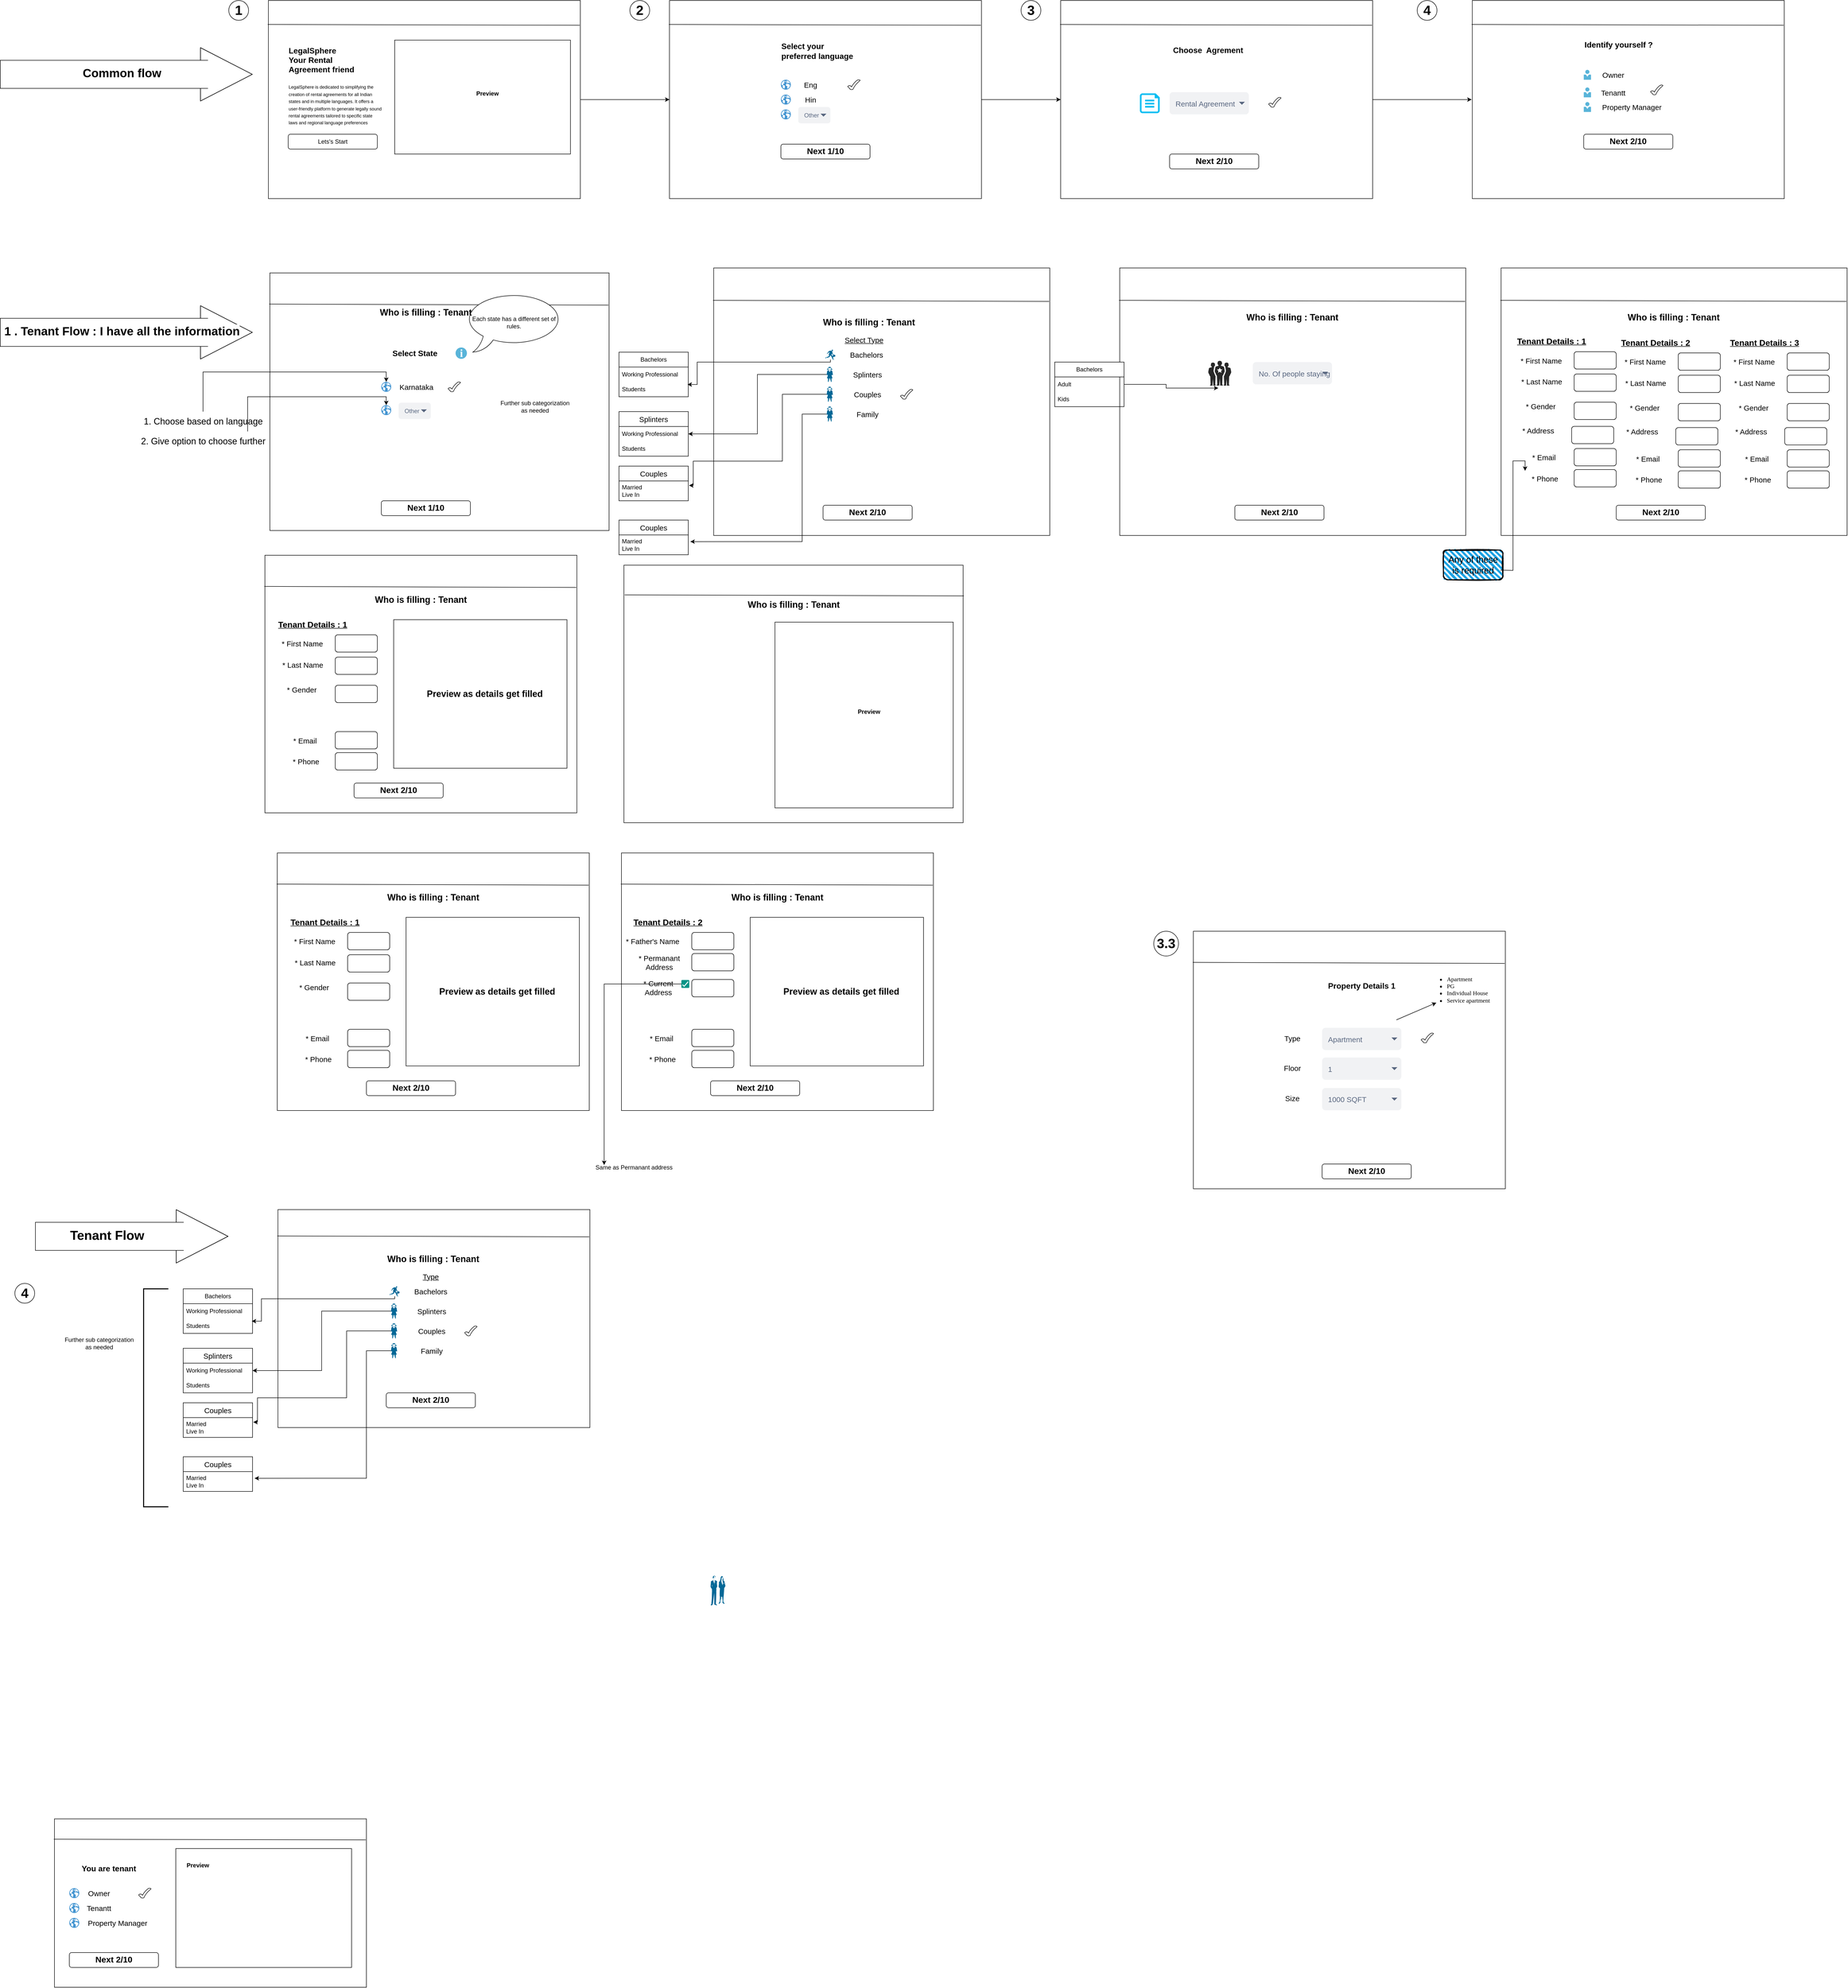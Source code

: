 <mxfile version="27.1.6">
  <diagram name="Page-1" id="4Ng_v5fxN6EOXuYMJMIh">
    <mxGraphModel dx="4132" dy="2252" grid="1" gridSize="10" guides="1" tooltips="1" connect="1" arrows="1" fold="1" page="1" pageScale="1" pageWidth="850" pageHeight="1100" math="0" shadow="0">
      <root>
        <mxCell id="0" />
        <mxCell id="1" parent="0" />
        <mxCell id="I9zTokaMYXYdYf4xdTNR-86" style="edgeStyle=orthogonalEdgeStyle;rounded=0;orthogonalLoop=1;jettySize=auto;html=1;entryX=0;entryY=0.5;entryDx=0;entryDy=0;" parent="1" source="aaV3_4VG9kTLFOAMbQMQ-1" target="aaV3_4VG9kTLFOAMbQMQ-10" edge="1">
          <mxGeometry relative="1" as="geometry" />
        </mxCell>
        <mxCell id="aaV3_4VG9kTLFOAMbQMQ-1" value="&lt;span&gt;&lt;/span&gt;" style="rounded=0;whiteSpace=wrap;html=1;" parent="1" vertex="1">
          <mxGeometry x="542" y="80" width="630" height="400" as="geometry" />
        </mxCell>
        <mxCell id="aaV3_4VG9kTLFOAMbQMQ-2" value="" style="endArrow=none;html=1;rounded=0;exitX=-0.002;exitY=0.121;exitDx=0;exitDy=0;entryX=0.998;entryY=0.125;entryDx=0;entryDy=0;entryPerimeter=0;exitPerimeter=0;" parent="1" source="aaV3_4VG9kTLFOAMbQMQ-1" target="aaV3_4VG9kTLFOAMbQMQ-1" edge="1">
          <mxGeometry width="50" height="50" relative="1" as="geometry">
            <mxPoint x="832" y="400" as="sourcePoint" />
            <mxPoint x="882" y="350" as="targetPoint" />
          </mxGeometry>
        </mxCell>
        <mxCell id="aaV3_4VG9kTLFOAMbQMQ-3" value="&lt;div style=&quot;text-align: left;&quot;&gt;&lt;span style=&quot;white-space-collapse: preserve; background-color: transparent; color: light-dark(rgb(0, 0, 0), rgb(255, 255, 255));&quot;&gt;&lt;font style=&quot;font-size: 16px;&quot;&gt;&lt;b&gt;LegalSphere&lt;/b&gt;&lt;/font&gt;&lt;/span&gt;&lt;/div&gt;&lt;span&gt;&lt;div style=&quot;text-align: left;&quot;&gt;&lt;span style=&quot;white-space-collapse: preserve; background-color: transparent; color: light-dark(rgb(0, 0, 0), rgb(255, 255, 255));&quot;&gt;&lt;font style=&quot;font-size: 16px;&quot;&gt;&lt;b&gt;Your Rental Agreement friend&lt;/b&gt;&lt;/font&gt;&lt;/span&gt;&lt;/div&gt;&lt;/span&gt;" style="text;html=1;align=center;verticalAlign=middle;whiteSpace=wrap;rounded=0;" parent="1" vertex="1">
          <mxGeometry x="582" y="160" width="140" height="80" as="geometry" />
        </mxCell>
        <mxCell id="aaV3_4VG9kTLFOAMbQMQ-5" value="&lt;b&gt;&amp;nbsp; &amp;nbsp; &amp;nbsp; Preview&lt;/b&gt;&lt;div&gt;&lt;br&gt;&lt;/div&gt;" style="rounded=0;whiteSpace=wrap;html=1;" parent="1" vertex="1">
          <mxGeometry x="797" y="160" width="355" height="230" as="geometry" />
        </mxCell>
        <mxCell id="aaV3_4VG9kTLFOAMbQMQ-6" value="&lt;div style=&quot;text-align: left;&quot;&gt;&lt;font style=&quot;font-size: 9px;&quot;&gt;&lt;span style=&quot;white-space-collapse: preserve;&quot;&gt;LegalSphere is dedicated to simplifying the creation of rental agreements for all Indian states and in multiple languages.&amp;nbsp;It offers a user-friendly platform to generate legally sound rental agreements tailored to specific state laws and regional language preferences&lt;/span&gt;&lt;/font&gt;&lt;/div&gt;" style="text;html=1;align=center;verticalAlign=middle;whiteSpace=wrap;rounded=0;" parent="1" vertex="1">
          <mxGeometry x="582" y="250" width="190" height="80" as="geometry" />
        </mxCell>
        <mxCell id="aaV3_4VG9kTLFOAMbQMQ-9" value="Lets&#39;s Start" style="rounded=1;whiteSpace=wrap;html=1;" parent="1" vertex="1">
          <mxGeometry x="582" y="350" width="180" height="30" as="geometry" />
        </mxCell>
        <mxCell id="I9zTokaMYXYdYf4xdTNR-87" style="edgeStyle=orthogonalEdgeStyle;rounded=0;orthogonalLoop=1;jettySize=auto;html=1;entryX=0;entryY=0.5;entryDx=0;entryDy=0;" parent="1" source="aaV3_4VG9kTLFOAMbQMQ-10" target="aaV3_4VG9kTLFOAMbQMQ-98" edge="1">
          <mxGeometry relative="1" as="geometry" />
        </mxCell>
        <mxCell id="aaV3_4VG9kTLFOAMbQMQ-10" value="&lt;span&gt;&lt;/span&gt;" style="rounded=0;whiteSpace=wrap;html=1;" parent="1" vertex="1">
          <mxGeometry x="1352" y="80" width="630" height="400" as="geometry" />
        </mxCell>
        <mxCell id="aaV3_4VG9kTLFOAMbQMQ-11" value="" style="endArrow=none;html=1;rounded=0;exitX=-0.002;exitY=0.121;exitDx=0;exitDy=0;entryX=0.998;entryY=0.125;entryDx=0;entryDy=0;entryPerimeter=0;exitPerimeter=0;" parent="1" source="aaV3_4VG9kTLFOAMbQMQ-10" target="aaV3_4VG9kTLFOAMbQMQ-10" edge="1">
          <mxGeometry width="50" height="50" relative="1" as="geometry">
            <mxPoint x="1672" y="570" as="sourcePoint" />
            <mxPoint x="1722" y="520" as="targetPoint" />
          </mxGeometry>
        </mxCell>
        <mxCell id="aaV3_4VG9kTLFOAMbQMQ-12" value="&lt;div style=&quot;text-align: left;&quot;&gt;&lt;span style=&quot;font-size: 16px; white-space-collapse: preserve;&quot;&gt;&lt;b&gt;Select your preferred language&lt;/b&gt;&lt;/span&gt;&lt;/div&gt;" style="text;html=1;align=center;verticalAlign=middle;whiteSpace=wrap;rounded=0;" parent="1" vertex="1">
          <mxGeometry x="1577" y="142" width="160" height="80" as="geometry" />
        </mxCell>
        <mxCell id="aaV3_4VG9kTLFOAMbQMQ-15" value="&lt;b&gt;&lt;font style=&quot;font-size: 17px;&quot;&gt;Next 1/10&lt;/font&gt;&lt;/b&gt;" style="rounded=1;whiteSpace=wrap;html=1;" parent="1" vertex="1">
          <mxGeometry x="1577" y="370" width="180" height="30" as="geometry" />
        </mxCell>
        <mxCell id="aaV3_4VG9kTLFOAMbQMQ-16" value="&lt;b&gt;&lt;font style=&quot;font-size: 27px;&quot;&gt;1&lt;/font&gt;&lt;/b&gt;" style="ellipse;whiteSpace=wrap;html=1;aspect=fixed;" parent="1" vertex="1">
          <mxGeometry x="462" y="80" width="40" height="40" as="geometry" />
        </mxCell>
        <mxCell id="aaV3_4VG9kTLFOAMbQMQ-17" value="&lt;b&gt;&lt;font style=&quot;font-size: 27px;&quot;&gt;2&lt;/font&gt;&lt;/b&gt;" style="ellipse;whiteSpace=wrap;html=1;aspect=fixed;" parent="1" vertex="1">
          <mxGeometry x="1272" y="80" width="40" height="40" as="geometry" />
        </mxCell>
        <mxCell id="aaV3_4VG9kTLFOAMbQMQ-18" value="" style="shadow=0;dashed=0;html=1;strokeColor=none;fillColor=#4495D1;labelPosition=center;verticalLabelPosition=bottom;verticalAlign=top;align=center;outlineConnect=0;shape=mxgraph.veeam.globe;" parent="1" vertex="1">
          <mxGeometry x="1577" y="240" width="20" height="20" as="geometry" />
        </mxCell>
        <mxCell id="aaV3_4VG9kTLFOAMbQMQ-21" value="&lt;font style=&quot;font-size: 15px;&quot;&gt;Eng&lt;/font&gt;" style="text;html=1;align=center;verticalAlign=middle;whiteSpace=wrap;rounded=0;" parent="1" vertex="1">
          <mxGeometry x="1607" y="235" width="60" height="30" as="geometry" />
        </mxCell>
        <mxCell id="aaV3_4VG9kTLFOAMbQMQ-22" value="" style="shadow=0;dashed=0;html=1;strokeColor=none;fillColor=#4495D1;labelPosition=center;verticalLabelPosition=bottom;verticalAlign=top;align=center;outlineConnect=0;shape=mxgraph.veeam.globe;" parent="1" vertex="1">
          <mxGeometry x="1577" y="270" width="20" height="20" as="geometry" />
        </mxCell>
        <mxCell id="aaV3_4VG9kTLFOAMbQMQ-23" value="&lt;font style=&quot;font-size: 15px;&quot;&gt;Hin&lt;/font&gt;" style="text;html=1;align=center;verticalAlign=middle;whiteSpace=wrap;rounded=0;" parent="1" vertex="1">
          <mxGeometry x="1607" y="265" width="60" height="30" as="geometry" />
        </mxCell>
        <mxCell id="aaV3_4VG9kTLFOAMbQMQ-24" value="" style="shadow=0;dashed=0;html=1;strokeColor=none;fillColor=#4495D1;labelPosition=center;verticalLabelPosition=bottom;verticalAlign=top;align=center;outlineConnect=0;shape=mxgraph.veeam.globe;" parent="1" vertex="1">
          <mxGeometry x="1577" y="300" width="20" height="20" as="geometry" />
        </mxCell>
        <mxCell id="aaV3_4VG9kTLFOAMbQMQ-34" value="Other" style="rounded=1;fillColor=#F1F2F4;strokeColor=none;html=1;whiteSpace=wrap;fontColor=#596780;align=left;fontSize=12;spacingLeft=10;sketch=0;" parent="1" vertex="1">
          <mxGeometry x="1612" y="295" width="65" height="33" as="geometry" />
        </mxCell>
        <mxCell id="aaV3_4VG9kTLFOAMbQMQ-35" value="" style="shape=triangle;direction=south;fillColor=#596780;strokeColor=none;html=1;sketch=0;" parent="aaV3_4VG9kTLFOAMbQMQ-34" vertex="1">
          <mxGeometry x="1" y="0.5" width="12" height="6" relative="1" as="geometry">
            <mxPoint x="-20" y="-3" as="offset" />
          </mxGeometry>
        </mxCell>
        <mxCell id="aaV3_4VG9kTLFOAMbQMQ-36" value="&lt;span&gt;&lt;/span&gt;" style="rounded=0;whiteSpace=wrap;html=1;" parent="1" vertex="1">
          <mxGeometry x="2973.26" y="80" width="630" height="400" as="geometry" />
        </mxCell>
        <mxCell id="aaV3_4VG9kTLFOAMbQMQ-37" value="" style="endArrow=none;html=1;rounded=0;exitX=-0.002;exitY=0.121;exitDx=0;exitDy=0;entryX=0.998;entryY=0.125;entryDx=0;entryDy=0;entryPerimeter=0;exitPerimeter=0;" parent="1" source="aaV3_4VG9kTLFOAMbQMQ-36" target="aaV3_4VG9kTLFOAMbQMQ-36" edge="1">
          <mxGeometry width="50" height="50" relative="1" as="geometry">
            <mxPoint x="3293.26" y="550" as="sourcePoint" />
            <mxPoint x="3343.26" y="500" as="targetPoint" />
          </mxGeometry>
        </mxCell>
        <mxCell id="aaV3_4VG9kTLFOAMbQMQ-38" value="&lt;div style=&quot;&quot;&gt;&lt;span style=&quot;font-size: 16px; white-space-collapse: preserve;&quot;&gt;&lt;b&gt;Identify yourself ?&lt;/b&gt;&lt;/span&gt;&lt;/div&gt;" style="text;html=1;align=left;verticalAlign=middle;whiteSpace=wrap;rounded=0;" parent="1" vertex="1">
          <mxGeometry x="3198.26" y="129" width="160" height="80" as="geometry" />
        </mxCell>
        <mxCell id="aaV3_4VG9kTLFOAMbQMQ-41" value="&lt;b&gt;&lt;font style=&quot;font-size: 27px;&quot;&gt;3&lt;/font&gt;&lt;/b&gt;" style="ellipse;whiteSpace=wrap;html=1;aspect=fixed;" parent="1" vertex="1">
          <mxGeometry x="2062" y="80" width="40" height="40" as="geometry" />
        </mxCell>
        <mxCell id="aaV3_4VG9kTLFOAMbQMQ-43" value="&lt;font style=&quot;font-size: 15px;&quot;&gt;Owner&lt;/font&gt;" style="text;html=1;align=center;verticalAlign=middle;whiteSpace=wrap;rounded=0;" parent="1" vertex="1">
          <mxGeometry x="3228.26" y="215" width="60" height="30" as="geometry" />
        </mxCell>
        <mxCell id="aaV3_4VG9kTLFOAMbQMQ-45" value="&lt;font style=&quot;font-size: 15px;&quot;&gt;Tenantt&lt;/font&gt;" style="text;html=1;align=center;verticalAlign=middle;whiteSpace=wrap;rounded=0;" parent="1" vertex="1">
          <mxGeometry x="3228.26" y="250.5" width="60" height="30" as="geometry" />
        </mxCell>
        <mxCell id="aaV3_4VG9kTLFOAMbQMQ-49" value="&lt;font style=&quot;font-size: 15px;&quot;&gt;Property Manager&lt;/font&gt;" style="text;html=1;align=center;verticalAlign=middle;whiteSpace=wrap;rounded=0;" parent="1" vertex="1">
          <mxGeometry x="3233.26" y="280" width="125" height="30" as="geometry" />
        </mxCell>
        <mxCell id="aaV3_4VG9kTLFOAMbQMQ-50" value="&lt;b&gt;&lt;font style=&quot;font-size: 17px;&quot;&gt;Next 2/10&lt;/font&gt;&lt;/b&gt;" style="rounded=1;whiteSpace=wrap;html=1;" parent="1" vertex="1">
          <mxGeometry x="3198.26" y="350" width="180" height="30" as="geometry" />
        </mxCell>
        <mxCell id="aaV3_4VG9kTLFOAMbQMQ-51" value="" style="verticalLabelPosition=bottom;verticalAlign=top;html=1;shape=mxgraph.basic.tick" parent="1" vertex="1">
          <mxGeometry x="1712" y="240" width="25" height="20" as="geometry" />
        </mxCell>
        <mxCell id="aaV3_4VG9kTLFOAMbQMQ-52" value="" style="verticalLabelPosition=bottom;verticalAlign=top;html=1;shape=mxgraph.basic.tick" parent="1" vertex="1">
          <mxGeometry x="3333.26" y="250.5" width="25" height="20" as="geometry" />
        </mxCell>
        <mxCell id="aaV3_4VG9kTLFOAMbQMQ-53" value="&lt;span&gt;&lt;/span&gt;" style="rounded=0;whiteSpace=wrap;html=1;" parent="1" vertex="1">
          <mxGeometry x="560" y="1801" width="630" height="520" as="geometry" />
        </mxCell>
        <mxCell id="aaV3_4VG9kTLFOAMbQMQ-54" value="" style="endArrow=none;html=1;rounded=0;exitX=-0.002;exitY=0.121;exitDx=0;exitDy=0;entryX=0.998;entryY=0.125;entryDx=0;entryDy=0;entryPerimeter=0;exitPerimeter=0;" parent="1" source="aaV3_4VG9kTLFOAMbQMQ-53" target="aaV3_4VG9kTLFOAMbQMQ-53" edge="1">
          <mxGeometry width="50" height="50" relative="1" as="geometry">
            <mxPoint x="850" y="2371" as="sourcePoint" />
            <mxPoint x="900" y="2321" as="targetPoint" />
          </mxGeometry>
        </mxCell>
        <mxCell id="aaV3_4VG9kTLFOAMbQMQ-55" value="&lt;div style=&quot;text-align: left;&quot;&gt;&lt;span style=&quot;white-space-collapse: preserve;&quot;&gt;&lt;b style=&quot;&quot;&gt;&lt;font style=&quot;font-size: 18px;&quot;&gt;Who is filling : Tenant&lt;/font&gt;&lt;/b&gt;&lt;/span&gt;&lt;/div&gt;" style="text;html=1;align=center;verticalAlign=middle;whiteSpace=wrap;rounded=0;" parent="1" vertex="1">
          <mxGeometry x="765" y="1871" width="220" height="39.5" as="geometry" />
        </mxCell>
        <mxCell id="aaV3_4VG9kTLFOAMbQMQ-59" value="&lt;span style=&quot;font-size: 15px;&quot;&gt;* First Name&lt;/span&gt;" style="text;html=1;align=center;verticalAlign=middle;whiteSpace=wrap;rounded=0;" parent="1" vertex="1">
          <mxGeometry x="590" y="1964" width="91" height="30" as="geometry" />
        </mxCell>
        <mxCell id="aaV3_4VG9kTLFOAMbQMQ-64" value="&lt;b&gt;&lt;font style=&quot;font-size: 17px;&quot;&gt;Next 2/10&lt;/font&gt;&lt;/b&gt;" style="rounded=1;whiteSpace=wrap;html=1;" parent="1" vertex="1">
          <mxGeometry x="740" y="2261" width="180" height="30" as="geometry" />
        </mxCell>
        <mxCell id="aaV3_4VG9kTLFOAMbQMQ-66" value="&lt;span&gt;&lt;/span&gt;" style="rounded=0;whiteSpace=wrap;html=1;" parent="1" vertex="1">
          <mxGeometry x="110" y="3751" width="630" height="340" as="geometry" />
        </mxCell>
        <mxCell id="aaV3_4VG9kTLFOAMbQMQ-67" value="" style="endArrow=none;html=1;rounded=0;exitX=-0.002;exitY=0.121;exitDx=0;exitDy=0;entryX=0.998;entryY=0.125;entryDx=0;entryDy=0;entryPerimeter=0;exitPerimeter=0;" parent="1" source="aaV3_4VG9kTLFOAMbQMQ-66" target="aaV3_4VG9kTLFOAMbQMQ-66" edge="1">
          <mxGeometry width="50" height="50" relative="1" as="geometry">
            <mxPoint x="430" y="4221" as="sourcePoint" />
            <mxPoint x="480" y="4171" as="targetPoint" />
          </mxGeometry>
        </mxCell>
        <mxCell id="aaV3_4VG9kTLFOAMbQMQ-68" value="&lt;div style=&quot;text-align: left;&quot;&gt;&lt;span style=&quot;font-size: 16px; white-space-collapse: preserve;&quot;&gt;&lt;b&gt;You are tenant&lt;/b&gt;&lt;/span&gt;&lt;/div&gt;" style="text;html=1;align=center;verticalAlign=middle;whiteSpace=wrap;rounded=0;" parent="1" vertex="1">
          <mxGeometry x="140" y="3811" width="160" height="80" as="geometry" />
        </mxCell>
        <mxCell id="aaV3_4VG9kTLFOAMbQMQ-69" value="&lt;b&gt;&amp;nbsp; &amp;nbsp; &amp;nbsp; Preview&lt;/b&gt;&lt;div&gt;&lt;br&gt;&lt;/div&gt;&lt;div&gt;&lt;br&gt;&lt;/div&gt;&lt;div&gt;&lt;br&gt;&lt;/div&gt;&lt;div&gt;&lt;br&gt;&lt;/div&gt;&lt;div&gt;&lt;br&gt;&lt;/div&gt;&lt;div&gt;&lt;br&gt;&lt;/div&gt;&lt;div&gt;&lt;br&gt;&lt;/div&gt;&lt;div&gt;&lt;br&gt;&lt;/div&gt;&lt;div&gt;&lt;br&gt;&lt;/div&gt;&lt;div&gt;&lt;br&gt;&lt;/div&gt;&lt;div&gt;&lt;br&gt;&lt;/div&gt;&lt;div&gt;&lt;br&gt;&lt;/div&gt;" style="rounded=0;whiteSpace=wrap;html=1;align=left;" parent="1" vertex="1">
          <mxGeometry x="355" y="3811" width="355" height="240" as="geometry" />
        </mxCell>
        <mxCell id="aaV3_4VG9kTLFOAMbQMQ-70" value="&lt;b&gt;&lt;font style=&quot;font-size: 27px;&quot;&gt;4&lt;/font&gt;&lt;/b&gt;" style="ellipse;whiteSpace=wrap;html=1;aspect=fixed;" parent="1" vertex="1">
          <mxGeometry x="30" y="2670" width="40" height="40" as="geometry" />
        </mxCell>
        <mxCell id="aaV3_4VG9kTLFOAMbQMQ-71" value="" style="shadow=0;dashed=0;html=1;strokeColor=none;fillColor=#4495D1;labelPosition=center;verticalLabelPosition=bottom;verticalAlign=top;align=center;outlineConnect=0;shape=mxgraph.veeam.globe;" parent="1" vertex="1">
          <mxGeometry x="140" y="3891" width="20" height="20" as="geometry" />
        </mxCell>
        <mxCell id="aaV3_4VG9kTLFOAMbQMQ-72" value="&lt;font style=&quot;font-size: 15px;&quot;&gt;Owner&lt;/font&gt;" style="text;html=1;align=center;verticalAlign=middle;whiteSpace=wrap;rounded=0;" parent="1" vertex="1">
          <mxGeometry x="170" y="3886" width="60" height="30" as="geometry" />
        </mxCell>
        <mxCell id="aaV3_4VG9kTLFOAMbQMQ-73" value="" style="shadow=0;dashed=0;html=1;strokeColor=none;fillColor=#4495D1;labelPosition=center;verticalLabelPosition=bottom;verticalAlign=top;align=center;outlineConnect=0;shape=mxgraph.veeam.globe;" parent="1" vertex="1">
          <mxGeometry x="140" y="3921" width="20" height="20" as="geometry" />
        </mxCell>
        <mxCell id="aaV3_4VG9kTLFOAMbQMQ-74" value="&lt;font style=&quot;font-size: 15px;&quot;&gt;Tenantt&lt;/font&gt;" style="text;html=1;align=center;verticalAlign=middle;whiteSpace=wrap;rounded=0;" parent="1" vertex="1">
          <mxGeometry x="170" y="3916" width="60" height="30" as="geometry" />
        </mxCell>
        <mxCell id="aaV3_4VG9kTLFOAMbQMQ-75" value="" style="shadow=0;dashed=0;html=1;strokeColor=none;fillColor=#4495D1;labelPosition=center;verticalLabelPosition=bottom;verticalAlign=top;align=center;outlineConnect=0;shape=mxgraph.veeam.globe;" parent="1" vertex="1">
          <mxGeometry x="140" y="3951" width="20" height="20" as="geometry" />
        </mxCell>
        <mxCell id="aaV3_4VG9kTLFOAMbQMQ-76" value="&lt;font style=&quot;font-size: 15px;&quot;&gt;Property Manager&lt;/font&gt;" style="text;html=1;align=center;verticalAlign=middle;whiteSpace=wrap;rounded=0;" parent="1" vertex="1">
          <mxGeometry x="175" y="3946" width="125" height="30" as="geometry" />
        </mxCell>
        <mxCell id="aaV3_4VG9kTLFOAMbQMQ-77" value="&lt;b&gt;&lt;font style=&quot;font-size: 17px;&quot;&gt;Next 2/10&lt;/font&gt;&lt;/b&gt;" style="rounded=1;whiteSpace=wrap;html=1;" parent="1" vertex="1">
          <mxGeometry x="140" y="4021" width="180" height="30" as="geometry" />
        </mxCell>
        <mxCell id="aaV3_4VG9kTLFOAMbQMQ-78" value="" style="verticalLabelPosition=bottom;verticalAlign=top;html=1;shape=mxgraph.basic.tick" parent="1" vertex="1">
          <mxGeometry x="280" y="3891" width="25" height="20" as="geometry" />
        </mxCell>
        <mxCell id="aaV3_4VG9kTLFOAMbQMQ-79" value="" style="rounded=1;whiteSpace=wrap;html=1;" parent="1" vertex="1">
          <mxGeometry x="702" y="1961.5" width="85" height="35" as="geometry" />
        </mxCell>
        <mxCell id="aaV3_4VG9kTLFOAMbQMQ-80" value="&lt;span style=&quot;font-size: 15px;&quot;&gt;* Last Name&lt;/span&gt;" style="text;html=1;align=center;verticalAlign=middle;whiteSpace=wrap;rounded=0;" parent="1" vertex="1">
          <mxGeometry x="590" y="2006.5" width="93" height="30" as="geometry" />
        </mxCell>
        <mxCell id="aaV3_4VG9kTLFOAMbQMQ-81" value="" style="rounded=1;whiteSpace=wrap;html=1;" parent="1" vertex="1">
          <mxGeometry x="702" y="2006.5" width="85" height="35" as="geometry" />
        </mxCell>
        <mxCell id="aaV3_4VG9kTLFOAMbQMQ-91" value="&lt;span style=&quot;font-size: 15px;&quot;&gt;* Email&lt;/span&gt;" style="text;html=1;align=center;verticalAlign=middle;whiteSpace=wrap;rounded=0;" parent="1" vertex="1">
          <mxGeometry x="601" y="2159.5" width="80" height="30" as="geometry" />
        </mxCell>
        <mxCell id="aaV3_4VG9kTLFOAMbQMQ-92" value="" style="rounded=1;whiteSpace=wrap;html=1;" parent="1" vertex="1">
          <mxGeometry x="702" y="2157" width="85" height="35" as="geometry" />
        </mxCell>
        <mxCell id="aaV3_4VG9kTLFOAMbQMQ-93" value="&lt;span style=&quot;font-size: 15px;&quot;&gt;* Phone&lt;/span&gt;" style="text;html=1;align=center;verticalAlign=middle;whiteSpace=wrap;rounded=0;" parent="1" vertex="1">
          <mxGeometry x="603" y="2202" width="80" height="30" as="geometry" />
        </mxCell>
        <mxCell id="aaV3_4VG9kTLFOAMbQMQ-94" value="" style="rounded=1;whiteSpace=wrap;html=1;" parent="1" vertex="1">
          <mxGeometry x="702" y="2199.5" width="85" height="35" as="geometry" />
        </mxCell>
        <mxCell id="I9zTokaMYXYdYf4xdTNR-88" style="edgeStyle=orthogonalEdgeStyle;rounded=0;orthogonalLoop=1;jettySize=auto;html=1;" parent="1" source="aaV3_4VG9kTLFOAMbQMQ-98" edge="1">
          <mxGeometry relative="1" as="geometry">
            <mxPoint x="2972" y="280" as="targetPoint" />
          </mxGeometry>
        </mxCell>
        <mxCell id="aaV3_4VG9kTLFOAMbQMQ-98" value="&lt;span&gt;&lt;/span&gt;" style="rounded=0;whiteSpace=wrap;html=1;" parent="1" vertex="1">
          <mxGeometry x="2142" y="80" width="630" height="400" as="geometry" />
        </mxCell>
        <mxCell id="aaV3_4VG9kTLFOAMbQMQ-99" value="" style="endArrow=none;html=1;rounded=0;exitX=-0.002;exitY=0.121;exitDx=0;exitDy=0;entryX=0.998;entryY=0.125;entryDx=0;entryDy=0;entryPerimeter=0;exitPerimeter=0;" parent="1" source="aaV3_4VG9kTLFOAMbQMQ-98" target="aaV3_4VG9kTLFOAMbQMQ-98" edge="1">
          <mxGeometry width="50" height="50" relative="1" as="geometry">
            <mxPoint x="2402" y="1369" as="sourcePoint" />
            <mxPoint x="2452" y="1319" as="targetPoint" />
          </mxGeometry>
        </mxCell>
        <mxCell id="aaV3_4VG9kTLFOAMbQMQ-100" value="&lt;div style=&quot;text-align: left;&quot;&gt;&lt;span style=&quot;font-size: 16px; white-space-collapse: preserve;&quot;&gt;&lt;b&gt;Choose  Agrement &lt;/b&gt;&lt;/span&gt;&lt;/div&gt;" style="text;html=1;align=center;verticalAlign=middle;whiteSpace=wrap;rounded=0;" parent="1" vertex="1">
          <mxGeometry x="2362" y="140" width="160" height="80" as="geometry" />
        </mxCell>
        <mxCell id="aaV3_4VG9kTLFOAMbQMQ-108" value="&lt;font style=&quot;font-size: 15px;&quot;&gt;Rental Agreement&amp;nbsp;&lt;/font&gt;" style="rounded=1;fillColor=#F1F2F4;strokeColor=none;html=1;whiteSpace=wrap;fontColor=#596780;align=left;fontSize=12;spacingLeft=10;sketch=0;" parent="1" vertex="1">
          <mxGeometry x="2362" y="265" width="160" height="45" as="geometry" />
        </mxCell>
        <mxCell id="aaV3_4VG9kTLFOAMbQMQ-109" value="" style="shape=triangle;direction=south;fillColor=#596780;strokeColor=none;html=1;sketch=0;" parent="aaV3_4VG9kTLFOAMbQMQ-108" vertex="1">
          <mxGeometry x="1" y="0.5" width="12" height="6" relative="1" as="geometry">
            <mxPoint x="-20" y="-3" as="offset" />
          </mxGeometry>
        </mxCell>
        <mxCell id="aaV3_4VG9kTLFOAMbQMQ-110" value="" style="verticalLabelPosition=bottom;verticalAlign=top;html=1;shape=mxgraph.basic.tick" parent="1" vertex="1">
          <mxGeometry x="2562" y="275.5" width="25" height="20" as="geometry" />
        </mxCell>
        <mxCell id="aaV3_4VG9kTLFOAMbQMQ-112" value="&lt;b&gt;&lt;font style=&quot;font-size: 17px;&quot;&gt;Next 2/10&lt;/font&gt;&lt;/b&gt;" style="rounded=1;whiteSpace=wrap;html=1;" parent="1" vertex="1">
          <mxGeometry x="2362" y="390" width="180" height="30" as="geometry" />
        </mxCell>
        <mxCell id="aaV3_4VG9kTLFOAMbQMQ-116" value="" style="shape=flexArrow;endArrow=classic;html=1;rounded=0;endWidth=50;endSize=34.55;width=56.667;" parent="1" edge="1">
          <mxGeometry width="50" height="50" relative="1" as="geometry">
            <mxPoint y="750" as="sourcePoint" />
            <mxPoint x="510" y="750" as="targetPoint" />
            <Array as="points">
              <mxPoint x="420" y="750" />
            </Array>
          </mxGeometry>
        </mxCell>
        <mxCell id="aaV3_4VG9kTLFOAMbQMQ-117" value="&lt;font style=&quot;font-size: 24px;&quot;&gt;&lt;b style=&quot;&quot;&gt;1 . Tenant Flow : I have all the information&lt;/b&gt;&lt;/font&gt;" style="edgeLabel;html=1;align=center;verticalAlign=middle;resizable=0;points=[];" parent="aaV3_4VG9kTLFOAMbQMQ-116" vertex="1" connectable="0">
          <mxGeometry x="-0.256" y="2" relative="1" as="geometry">
            <mxPoint x="56" as="offset" />
          </mxGeometry>
        </mxCell>
        <mxCell id="aaV3_4VG9kTLFOAMbQMQ-118" value="&lt;span&gt;&lt;/span&gt;" style="rounded=0;whiteSpace=wrap;html=1;" parent="1" vertex="1">
          <mxGeometry x="2410" y="1959" width="630" height="520" as="geometry" />
        </mxCell>
        <mxCell id="aaV3_4VG9kTLFOAMbQMQ-119" value="" style="endArrow=none;html=1;rounded=0;exitX=-0.002;exitY=0.121;exitDx=0;exitDy=0;entryX=0.998;entryY=0.125;entryDx=0;entryDy=0;entryPerimeter=0;exitPerimeter=0;" parent="1" source="aaV3_4VG9kTLFOAMbQMQ-118" target="aaV3_4VG9kTLFOAMbQMQ-118" edge="1">
          <mxGeometry width="50" height="50" relative="1" as="geometry">
            <mxPoint x="2730" y="2429" as="sourcePoint" />
            <mxPoint x="2780" y="2379" as="targetPoint" />
          </mxGeometry>
        </mxCell>
        <mxCell id="aaV3_4VG9kTLFOAMbQMQ-120" value="&lt;div style=&quot;text-align: left;&quot;&gt;&lt;span style=&quot;font-size: 16px; white-space-collapse: preserve;&quot;&gt;&lt;b&gt;Property Details 1&lt;/b&gt;&lt;/span&gt;&lt;/div&gt;" style="text;html=1;align=center;verticalAlign=middle;whiteSpace=wrap;rounded=0;" parent="1" vertex="1">
          <mxGeometry x="2670" y="2029" width="160" height="80" as="geometry" />
        </mxCell>
        <mxCell id="aaV3_4VG9kTLFOAMbQMQ-121" value="&lt;b&gt;&lt;font style=&quot;font-size: 27px;&quot;&gt;3.3&lt;/font&gt;&lt;/b&gt;" style="ellipse;whiteSpace=wrap;html=1;aspect=fixed;" parent="1" vertex="1">
          <mxGeometry x="2330" y="1959" width="50" height="50" as="geometry" />
        </mxCell>
        <mxCell id="aaV3_4VG9kTLFOAMbQMQ-123" value="&lt;span style=&quot;font-size: 15px;&quot;&gt;Apartment&lt;/span&gt;" style="rounded=1;fillColor=#F1F2F4;strokeColor=none;html=1;whiteSpace=wrap;fontColor=#596780;align=left;fontSize=12;spacingLeft=10;sketch=0;" parent="1" vertex="1">
          <mxGeometry x="2670" y="2154" width="160" height="45" as="geometry" />
        </mxCell>
        <mxCell id="aaV3_4VG9kTLFOAMbQMQ-124" value="" style="shape=triangle;direction=south;fillColor=#596780;strokeColor=none;html=1;sketch=0;" parent="aaV3_4VG9kTLFOAMbQMQ-123" vertex="1">
          <mxGeometry x="1" y="0.5" width="12" height="6" relative="1" as="geometry">
            <mxPoint x="-20" y="-3" as="offset" />
          </mxGeometry>
        </mxCell>
        <mxCell id="aaV3_4VG9kTLFOAMbQMQ-125" value="" style="verticalLabelPosition=bottom;verticalAlign=top;html=1;shape=mxgraph.basic.tick" parent="1" vertex="1">
          <mxGeometry x="2870" y="2164.5" width="25" height="20" as="geometry" />
        </mxCell>
        <mxCell id="aaV3_4VG9kTLFOAMbQMQ-126" value="&lt;b&gt;&lt;font style=&quot;font-size: 17px;&quot;&gt;Next 2/10&lt;/font&gt;&lt;/b&gt;" style="rounded=1;whiteSpace=wrap;html=1;" parent="1" vertex="1">
          <mxGeometry x="2670" y="2429" width="180" height="30" as="geometry" />
        </mxCell>
        <mxCell id="aaV3_4VG9kTLFOAMbQMQ-128" value="&lt;span style=&quot;font-size: 15px;&quot;&gt;Type&lt;/span&gt;" style="text;html=1;align=center;verticalAlign=middle;whiteSpace=wrap;rounded=0;" parent="1" vertex="1">
          <mxGeometry x="2570" y="2159.5" width="80" height="30" as="geometry" />
        </mxCell>
        <mxCell id="aaV3_4VG9kTLFOAMbQMQ-130" value="&lt;ul&gt;&lt;li&gt;&lt;font face=&quot;Lucida Console&quot;&gt;Apartment&lt;/font&gt;&lt;/li&gt;&lt;li&gt;&lt;font face=&quot;Lucida Console&quot;&gt;PG&lt;/font&gt;&lt;/li&gt;&lt;li&gt;&lt;font face=&quot;Lucida Console&quot;&gt;Individual House&lt;/font&gt;&lt;/li&gt;&lt;li&gt;&lt;font face=&quot;Lucida Console&quot;&gt;Service apartment&lt;/font&gt;&lt;/li&gt;&lt;/ul&gt;&lt;div&gt;&lt;br&gt;&lt;/div&gt;" style="text;html=1;align=left;verticalAlign=middle;whiteSpace=wrap;rounded=0;" parent="1" vertex="1">
          <mxGeometry x="2880" y="2069" width="140" height="30" as="geometry" />
        </mxCell>
        <mxCell id="aaV3_4VG9kTLFOAMbQMQ-134" value="" style="endArrow=classic;html=1;rounded=0;entryX=0.148;entryY=1.144;entryDx=0;entryDy=0;entryPerimeter=0;" parent="1" target="aaV3_4VG9kTLFOAMbQMQ-130" edge="1">
          <mxGeometry width="50" height="50" relative="1" as="geometry">
            <mxPoint x="2820" y="2138" as="sourcePoint" />
            <mxPoint x="2870" y="2088" as="targetPoint" />
          </mxGeometry>
        </mxCell>
        <mxCell id="aaV3_4VG9kTLFOAMbQMQ-135" value="&lt;span style=&quot;font-size: 15px;&quot;&gt;1&lt;/span&gt;" style="rounded=1;fillColor=#F1F2F4;strokeColor=none;html=1;whiteSpace=wrap;fontColor=#596780;align=left;fontSize=12;spacingLeft=10;sketch=0;" parent="1" vertex="1">
          <mxGeometry x="2670" y="2214" width="160" height="45" as="geometry" />
        </mxCell>
        <mxCell id="aaV3_4VG9kTLFOAMbQMQ-136" value="" style="shape=triangle;direction=south;fillColor=#596780;strokeColor=none;html=1;sketch=0;" parent="aaV3_4VG9kTLFOAMbQMQ-135" vertex="1">
          <mxGeometry x="1" y="0.5" width="12" height="6" relative="1" as="geometry">
            <mxPoint x="-20" y="-3" as="offset" />
          </mxGeometry>
        </mxCell>
        <mxCell id="aaV3_4VG9kTLFOAMbQMQ-137" value="&lt;span style=&quot;font-size: 15px;&quot;&gt;Floor&lt;/span&gt;" style="text;html=1;align=center;verticalAlign=middle;whiteSpace=wrap;rounded=0;" parent="1" vertex="1">
          <mxGeometry x="2570" y="2219.5" width="80" height="30" as="geometry" />
        </mxCell>
        <mxCell id="aaV3_4VG9kTLFOAMbQMQ-138" value="&lt;span style=&quot;font-size: 15px;&quot;&gt;1000 SQFT&lt;/span&gt;" style="rounded=1;fillColor=#F1F2F4;strokeColor=none;html=1;whiteSpace=wrap;fontColor=#596780;align=left;fontSize=12;spacingLeft=10;sketch=0;" parent="1" vertex="1">
          <mxGeometry x="2670" y="2275.5" width="160" height="45" as="geometry" />
        </mxCell>
        <mxCell id="aaV3_4VG9kTLFOAMbQMQ-139" value="" style="shape=triangle;direction=south;fillColor=#596780;strokeColor=none;html=1;sketch=0;" parent="aaV3_4VG9kTLFOAMbQMQ-138" vertex="1">
          <mxGeometry x="1" y="0.5" width="12" height="6" relative="1" as="geometry">
            <mxPoint x="-20" y="-3" as="offset" />
          </mxGeometry>
        </mxCell>
        <mxCell id="aaV3_4VG9kTLFOAMbQMQ-140" value="&lt;span style=&quot;font-size: 15px;&quot;&gt;Size&lt;/span&gt;" style="text;html=1;align=center;verticalAlign=middle;whiteSpace=wrap;rounded=0;" parent="1" vertex="1">
          <mxGeometry x="2570" y="2281" width="80" height="30" as="geometry" />
        </mxCell>
        <mxCell id="aaV3_4VG9kTLFOAMbQMQ-145" value="&lt;b&gt;&lt;font style=&quot;font-size: 27px;&quot;&gt;4&lt;/font&gt;&lt;/b&gt;" style="ellipse;whiteSpace=wrap;html=1;aspect=fixed;" parent="1" vertex="1">
          <mxGeometry x="2862" y="80" width="40" height="40" as="geometry" />
        </mxCell>
        <mxCell id="aaV3_4VG9kTLFOAMbQMQ-146" value="&lt;b&gt;&lt;font style=&quot;font-size: 18px;&quot;&gt;&amp;nbsp; &amp;nbsp; &amp;nbsp; &amp;nbsp; &amp;nbsp; &amp;nbsp; &amp;nbsp;Preview as details get filled&lt;/font&gt;&lt;/b&gt;" style="rounded=0;whiteSpace=wrap;html=1;align=left;" parent="1" vertex="1">
          <mxGeometry x="820" y="1931" width="350" height="300" as="geometry" />
        </mxCell>
        <mxCell id="aaV3_4VG9kTLFOAMbQMQ-162" value="" style="verticalLabelPosition=bottom;html=1;verticalAlign=top;align=center;strokeColor=none;fillColor=#00BEF2;shape=mxgraph.azure.file;pointerEvents=1;" parent="1" vertex="1">
          <mxGeometry x="2302" y="267.5" width="40" height="40" as="geometry" />
        </mxCell>
        <mxCell id="aaV3_4VG9kTLFOAMbQMQ-164" value="&lt;span style=&quot;font-size: 15px;&quot;&gt;* Gender&lt;/span&gt;" style="text;html=1;align=center;verticalAlign=middle;whiteSpace=wrap;rounded=0;" parent="1" vertex="1">
          <mxGeometry x="588" y="2056.5" width="93" height="30" as="geometry" />
        </mxCell>
        <mxCell id="aaV3_4VG9kTLFOAMbQMQ-166" value="&lt;span style=&quot;white-space-collapse: preserve;&quot;&gt;&lt;font style=&quot;font-size: 17px;&quot;&gt;&lt;u style=&quot;&quot;&gt;&lt;b style=&quot;&quot;&gt;Tenant Details : 1&lt;/b&gt;&lt;/u&gt;&lt;/font&gt;&lt;/span&gt;" style="text;html=1;align=center;verticalAlign=middle;whiteSpace=wrap;rounded=0;" parent="1" vertex="1">
          <mxGeometry x="583" y="1922" width="147" height="39.5" as="geometry" />
        </mxCell>
        <mxCell id="aaV3_4VG9kTLFOAMbQMQ-170" value="Same as Permanant address" style="text;html=1;align=center;verticalAlign=middle;resizable=0;points=[];autosize=1;strokeColor=none;fillColor=none;" parent="1" vertex="1">
          <mxGeometry x="1190" y="2421" width="180" height="30" as="geometry" />
        </mxCell>
        <mxCell id="aaV3_4VG9kTLFOAMbQMQ-172" value="&lt;span&gt;&lt;/span&gt;" style="rounded=0;whiteSpace=wrap;html=1;" parent="1" vertex="1">
          <mxGeometry x="1255" y="1801" width="630" height="520" as="geometry" />
        </mxCell>
        <mxCell id="aaV3_4VG9kTLFOAMbQMQ-173" value="" style="endArrow=none;html=1;rounded=0;exitX=-0.002;exitY=0.121;exitDx=0;exitDy=0;entryX=0.998;entryY=0.125;entryDx=0;entryDy=0;entryPerimeter=0;exitPerimeter=0;" parent="1" source="aaV3_4VG9kTLFOAMbQMQ-172" target="aaV3_4VG9kTLFOAMbQMQ-172" edge="1">
          <mxGeometry width="50" height="50" relative="1" as="geometry">
            <mxPoint x="1545" y="2371" as="sourcePoint" />
            <mxPoint x="1595" y="2321" as="targetPoint" />
          </mxGeometry>
        </mxCell>
        <mxCell id="aaV3_4VG9kTLFOAMbQMQ-174" value="&lt;div style=&quot;text-align: left;&quot;&gt;&lt;span style=&quot;white-space-collapse: preserve;&quot;&gt;&lt;b style=&quot;&quot;&gt;&lt;font style=&quot;font-size: 18px;&quot;&gt;Who is filling : Tenant&lt;/font&gt;&lt;/b&gt;&lt;/span&gt;&lt;/div&gt;" style="text;html=1;align=center;verticalAlign=middle;whiteSpace=wrap;rounded=0;" parent="1" vertex="1">
          <mxGeometry x="1460" y="1871" width="220" height="39.5" as="geometry" />
        </mxCell>
        <mxCell id="aaV3_4VG9kTLFOAMbQMQ-175" value="&lt;span style=&quot;font-size: 15px;&quot;&gt;* Father&#39;s Name&lt;/span&gt;" style="text;html=1;align=center;verticalAlign=middle;whiteSpace=wrap;rounded=0;" parent="1" vertex="1">
          <mxGeometry x="1260" y="1964" width="116" height="30" as="geometry" />
        </mxCell>
        <mxCell id="aaV3_4VG9kTLFOAMbQMQ-176" value="&lt;b&gt;&lt;font style=&quot;font-size: 17px;&quot;&gt;Next 2/10&lt;/font&gt;&lt;/b&gt;" style="rounded=1;whiteSpace=wrap;html=1;" parent="1" vertex="1">
          <mxGeometry x="1435" y="2261" width="180" height="30" as="geometry" />
        </mxCell>
        <mxCell id="aaV3_4VG9kTLFOAMbQMQ-177" value="" style="rounded=1;whiteSpace=wrap;html=1;" parent="1" vertex="1">
          <mxGeometry x="1397" y="1961.5" width="85" height="35" as="geometry" />
        </mxCell>
        <mxCell id="aaV3_4VG9kTLFOAMbQMQ-180" value="&lt;span style=&quot;font-size: 15px;&quot;&gt;* Permanant Address&lt;/span&gt;" style="text;html=1;align=center;verticalAlign=middle;whiteSpace=wrap;rounded=0;" parent="1" vertex="1">
          <mxGeometry x="1285" y="2006.5" width="93" height="30" as="geometry" />
        </mxCell>
        <mxCell id="aaV3_4VG9kTLFOAMbQMQ-181" value="" style="rounded=1;whiteSpace=wrap;html=1;" parent="1" vertex="1">
          <mxGeometry x="1397" y="2004" width="85" height="35" as="geometry" />
        </mxCell>
        <mxCell id="aaV3_4VG9kTLFOAMbQMQ-182" value="&lt;span style=&quot;font-size: 15px;&quot;&gt;* Email&lt;/span&gt;" style="text;html=1;align=center;verticalAlign=middle;whiteSpace=wrap;rounded=0;" parent="1" vertex="1">
          <mxGeometry x="1296" y="2159.5" width="80" height="30" as="geometry" />
        </mxCell>
        <mxCell id="aaV3_4VG9kTLFOAMbQMQ-183" value="" style="rounded=1;whiteSpace=wrap;html=1;" parent="1" vertex="1">
          <mxGeometry x="1397" y="2157" width="85" height="35" as="geometry" />
        </mxCell>
        <mxCell id="aaV3_4VG9kTLFOAMbQMQ-184" value="&lt;span style=&quot;font-size: 15px;&quot;&gt;* Phone&lt;/span&gt;" style="text;html=1;align=center;verticalAlign=middle;whiteSpace=wrap;rounded=0;" parent="1" vertex="1">
          <mxGeometry x="1298" y="2202" width="80" height="30" as="geometry" />
        </mxCell>
        <mxCell id="aaV3_4VG9kTLFOAMbQMQ-185" value="" style="rounded=1;whiteSpace=wrap;html=1;" parent="1" vertex="1">
          <mxGeometry x="1397" y="2199.5" width="85" height="35" as="geometry" />
        </mxCell>
        <mxCell id="aaV3_4VG9kTLFOAMbQMQ-186" value="&lt;b&gt;&lt;font style=&quot;font-size: 18px;&quot;&gt;&amp;nbsp; &amp;nbsp; &amp;nbsp; &amp;nbsp; &amp;nbsp; &amp;nbsp; &amp;nbsp;Preview as details get filled&lt;/font&gt;&lt;/b&gt;" style="rounded=0;whiteSpace=wrap;html=1;align=left;" parent="1" vertex="1">
          <mxGeometry x="1515" y="1931" width="350" height="300" as="geometry" />
        </mxCell>
        <mxCell id="aaV3_4VG9kTLFOAMbQMQ-187" value="&lt;span style=&quot;font-size: 15px;&quot;&gt;* Current Address&lt;/span&gt;" style="text;html=1;align=center;verticalAlign=middle;whiteSpace=wrap;rounded=0;" parent="1" vertex="1">
          <mxGeometry x="1283" y="2057.5" width="93" height="30" as="geometry" />
        </mxCell>
        <mxCell id="aaV3_4VG9kTLFOAMbQMQ-188" value="" style="rounded=1;whiteSpace=wrap;html=1;" parent="1" vertex="1">
          <mxGeometry x="1397" y="2056.5" width="85" height="35" as="geometry" />
        </mxCell>
        <mxCell id="aaV3_4VG9kTLFOAMbQMQ-189" value="&lt;span style=&quot;white-space-collapse: preserve;&quot;&gt;&lt;font style=&quot;font-size: 17px;&quot;&gt;&lt;u style=&quot;&quot;&gt;&lt;b style=&quot;&quot;&gt;Tenant Details : 2&lt;/b&gt;&lt;/u&gt;&lt;/font&gt;&lt;/span&gt;" style="text;html=1;align=center;verticalAlign=middle;whiteSpace=wrap;rounded=0;" parent="1" vertex="1">
          <mxGeometry x="1278" y="1922" width="142" height="39.5" as="geometry" />
        </mxCell>
        <mxCell id="aaV3_4VG9kTLFOAMbQMQ-190" value="" style="dashed=0;labelPosition=right;align=left;shape=mxgraph.gmdl.checkbox;strokeColor=none;fillColor=#009587;strokeWidth=2;aspect=fixed;sketch=0;html=1;" parent="1" vertex="1">
          <mxGeometry x="1376" y="2057.5" width="16" height="16" as="geometry" />
        </mxCell>
        <mxCell id="aaV3_4VG9kTLFOAMbQMQ-193" style="edgeStyle=orthogonalEdgeStyle;rounded=0;orthogonalLoop=1;jettySize=auto;html=1;entryX=0.167;entryY=0.333;entryDx=0;entryDy=0;entryPerimeter=0;" parent="1" source="aaV3_4VG9kTLFOAMbQMQ-190" target="aaV3_4VG9kTLFOAMbQMQ-170" edge="1">
          <mxGeometry relative="1" as="geometry" />
        </mxCell>
        <mxCell id="aaV3_4VG9kTLFOAMbQMQ-194" value="" style="rounded=1;whiteSpace=wrap;html=1;" parent="1" vertex="1">
          <mxGeometry x="702" y="2063.5" width="85" height="35" as="geometry" />
        </mxCell>
        <mxCell id="aaV3_4VG9kTLFOAMbQMQ-207" value="" style="shape=flexArrow;endArrow=classic;html=1;rounded=0;endWidth=50;endSize=34.55;width=56.667;" parent="1" edge="1">
          <mxGeometry width="50" height="50" relative="1" as="geometry">
            <mxPoint x="71" y="2575" as="sourcePoint" />
            <mxPoint x="461" y="2575" as="targetPoint" />
            <Array as="points">
              <mxPoint x="371" y="2575" />
            </Array>
          </mxGeometry>
        </mxCell>
        <mxCell id="aaV3_4VG9kTLFOAMbQMQ-208" value="&lt;font style=&quot;font-size: 26px;&quot;&gt;&lt;b style=&quot;&quot;&gt;Tenant Flow&lt;/b&gt;&lt;/font&gt;" style="edgeLabel;html=1;align=center;verticalAlign=middle;resizable=0;points=[];" parent="aaV3_4VG9kTLFOAMbQMQ-207" vertex="1" connectable="0">
          <mxGeometry x="-0.256" y="2" relative="1" as="geometry">
            <mxPoint as="offset" />
          </mxGeometry>
        </mxCell>
        <mxCell id="aaV3_4VG9kTLFOAMbQMQ-213" value="" style="image;sketch=0;aspect=fixed;html=1;points=[];align=center;fontSize=12;image=img/lib/mscae/Person.svg;" parent="1" vertex="1">
          <mxGeometry x="3198.26" y="220" width="14.8" height="20" as="geometry" />
        </mxCell>
        <mxCell id="aaV3_4VG9kTLFOAMbQMQ-214" value="" style="image;sketch=0;aspect=fixed;html=1;points=[];align=center;fontSize=12;image=img/lib/mscae/Person.svg;" parent="1" vertex="1">
          <mxGeometry x="3198.26" y="255.5" width="14.8" height="20" as="geometry" />
        </mxCell>
        <mxCell id="aaV3_4VG9kTLFOAMbQMQ-215" value="" style="image;sketch=0;aspect=fixed;html=1;points=[];align=center;fontSize=12;image=img/lib/mscae/Person.svg;" parent="1" vertex="1">
          <mxGeometry x="3198.26" y="285" width="14.8" height="20" as="geometry" />
        </mxCell>
        <mxCell id="aaV3_4VG9kTLFOAMbQMQ-216" value="&lt;span&gt;&lt;/span&gt;" style="rounded=0;whiteSpace=wrap;html=1;" parent="1" vertex="1">
          <mxGeometry x="561.26" y="2521" width="630" height="440" as="geometry" />
        </mxCell>
        <mxCell id="aaV3_4VG9kTLFOAMbQMQ-217" value="" style="endArrow=none;html=1;rounded=0;exitX=-0.002;exitY=0.121;exitDx=0;exitDy=0;entryX=0.998;entryY=0.125;entryDx=0;entryDy=0;entryPerimeter=0;exitPerimeter=0;" parent="1" source="aaV3_4VG9kTLFOAMbQMQ-216" target="aaV3_4VG9kTLFOAMbQMQ-216" edge="1">
          <mxGeometry width="50" height="50" relative="1" as="geometry">
            <mxPoint x="821.26" y="3810" as="sourcePoint" />
            <mxPoint x="871.26" y="3760" as="targetPoint" />
          </mxGeometry>
        </mxCell>
        <mxCell id="aaV3_4VG9kTLFOAMbQMQ-222" value="&lt;b&gt;&lt;font style=&quot;font-size: 17px;&quot;&gt;Next 2/10&lt;/font&gt;&lt;/b&gt;" style="rounded=1;whiteSpace=wrap;html=1;" parent="1" vertex="1">
          <mxGeometry x="780" y="2891" width="180" height="30" as="geometry" />
        </mxCell>
        <mxCell id="aaV3_4VG9kTLFOAMbQMQ-224" value="&lt;div style=&quot;text-align: left;&quot;&gt;&lt;span style=&quot;white-space-collapse: preserve;&quot;&gt;&lt;b style=&quot;&quot;&gt;&lt;font style=&quot;font-size: 18px;&quot;&gt;Who is filling : Tenant&lt;/font&gt;&lt;/b&gt;&lt;/span&gt;&lt;/div&gt;" style="text;html=1;align=center;verticalAlign=middle;whiteSpace=wrap;rounded=0;" parent="1" vertex="1">
          <mxGeometry x="765" y="2601" width="220" height="39.5" as="geometry" />
        </mxCell>
        <mxCell id="aaV3_4VG9kTLFOAMbQMQ-227" value="&lt;span style=&quot;font-size: 15px;&quot;&gt;&lt;u&gt;Type&lt;/u&gt;&lt;/span&gt;" style="text;html=1;align=center;verticalAlign=middle;whiteSpace=wrap;rounded=0;" parent="1" vertex="1">
          <mxGeometry x="830" y="2641" width="80" height="30" as="geometry" />
        </mxCell>
        <mxCell id="aaV3_4VG9kTLFOAMbQMQ-230" value="" style="shape=mxgraph.cisco.people.man_woman;html=1;pointerEvents=1;dashed=0;fillColor=#036897;strokeColor=#ffffff;strokeWidth=2;verticalLabelPosition=bottom;verticalAlign=top;align=center;outlineConnect=0;" parent="1" vertex="1">
          <mxGeometry x="1435" y="3260" width="30" height="60" as="geometry" />
        </mxCell>
        <mxCell id="aaV3_4VG9kTLFOAMbQMQ-233" value="&lt;span style=&quot;font-size: 15px;&quot;&gt;Bachelors&lt;/span&gt;" style="text;html=1;align=center;verticalAlign=middle;whiteSpace=wrap;rounded=0;" parent="1" vertex="1">
          <mxGeometry x="830" y="2671" width="80" height="30" as="geometry" />
        </mxCell>
        <mxCell id="aaV3_4VG9kTLFOAMbQMQ-256" style="edgeStyle=orthogonalEdgeStyle;rounded=0;orthogonalLoop=1;jettySize=auto;html=1;entryX=1;entryY=0.5;entryDx=0;entryDy=0;" parent="1" source="aaV3_4VG9kTLFOAMbQMQ-235" target="aaV3_4VG9kTLFOAMbQMQ-253" edge="1">
          <mxGeometry relative="1" as="geometry" />
        </mxCell>
        <mxCell id="aaV3_4VG9kTLFOAMbQMQ-235" value="" style="shape=mxgraph.cisco.people.standing_woman;html=1;pointerEvents=1;dashed=0;fillColor=#036897;strokeColor=#ffffff;strokeWidth=2;verticalLabelPosition=bottom;verticalAlign=top;align=center;outlineConnect=0;" parent="1" vertex="1">
          <mxGeometry x="789.13" y="2711" width="13" height="30" as="geometry" />
        </mxCell>
        <mxCell id="aaV3_4VG9kTLFOAMbQMQ-236" value="&lt;span style=&quot;font-size: 15px;&quot;&gt;Splinters&lt;/span&gt;" style="text;html=1;align=center;verticalAlign=middle;whiteSpace=wrap;rounded=0;" parent="1" vertex="1">
          <mxGeometry x="832.13" y="2711" width="80" height="30" as="geometry" />
        </mxCell>
        <mxCell id="aaV3_4VG9kTLFOAMbQMQ-237" value="" style="verticalLabelPosition=bottom;verticalAlign=top;html=1;shape=mxgraph.basic.tick" parent="1" vertex="1">
          <mxGeometry x="938.39" y="2756" width="25" height="20" as="geometry" />
        </mxCell>
        <mxCell id="aaV3_4VG9kTLFOAMbQMQ-238" value="" style="shape=mxgraph.cisco.people.standing_woman;html=1;pointerEvents=1;dashed=0;fillColor=#036897;strokeColor=#ffffff;strokeWidth=2;verticalLabelPosition=bottom;verticalAlign=top;align=center;outlineConnect=0;" parent="1" vertex="1">
          <mxGeometry x="789.13" y="2751" width="13" height="30" as="geometry" />
        </mxCell>
        <mxCell id="aaV3_4VG9kTLFOAMbQMQ-239" value="&lt;span style=&quot;font-size: 15px;&quot;&gt;Couples&lt;/span&gt;" style="text;html=1;align=center;verticalAlign=middle;whiteSpace=wrap;rounded=0;" parent="1" vertex="1">
          <mxGeometry x="832.13" y="2751" width="80" height="30" as="geometry" />
        </mxCell>
        <mxCell id="aaV3_4VG9kTLFOAMbQMQ-241" value="" style="shape=mxgraph.cisco.people.standing_woman;html=1;pointerEvents=1;dashed=0;fillColor=#036897;strokeColor=#ffffff;strokeWidth=2;verticalLabelPosition=bottom;verticalAlign=top;align=center;outlineConnect=0;" parent="1" vertex="1">
          <mxGeometry x="789.13" y="2791" width="13" height="30" as="geometry" />
        </mxCell>
        <mxCell id="aaV3_4VG9kTLFOAMbQMQ-242" value="&lt;span style=&quot;font-size: 15px;&quot;&gt;Family&lt;/span&gt;" style="text;html=1;align=center;verticalAlign=middle;whiteSpace=wrap;rounded=0;" parent="1" vertex="1">
          <mxGeometry x="832.13" y="2791" width="80" height="30" as="geometry" />
        </mxCell>
        <mxCell id="aaV3_4VG9kTLFOAMbQMQ-246" value="" style="shape=mxgraph.cisco.people.running_man;html=1;pointerEvents=1;dashed=0;fillColor=#036897;strokeColor=#ffffff;strokeWidth=2;verticalLabelPosition=bottom;verticalAlign=top;align=center;outlineConnect=0;" parent="1" vertex="1">
          <mxGeometry x="787" y="2676" width="20" height="20" as="geometry" />
        </mxCell>
        <mxCell id="aaV3_4VG9kTLFOAMbQMQ-247" value="Bachelors" style="swimlane;fontStyle=0;childLayout=stackLayout;horizontal=1;startSize=30;horizontalStack=0;resizeParent=1;resizeParentMax=0;resizeLast=0;collapsible=1;marginBottom=0;whiteSpace=wrap;html=1;" parent="1" vertex="1">
          <mxGeometry x="370" y="2681" width="140" height="90" as="geometry" />
        </mxCell>
        <mxCell id="aaV3_4VG9kTLFOAMbQMQ-248" value="Working Professional" style="text;strokeColor=none;fillColor=none;align=left;verticalAlign=middle;spacingLeft=4;spacingRight=4;overflow=hidden;points=[[0,0.5],[1,0.5]];portConstraint=eastwest;rotatable=0;whiteSpace=wrap;html=1;" parent="aaV3_4VG9kTLFOAMbQMQ-247" vertex="1">
          <mxGeometry y="30" width="140" height="30" as="geometry" />
        </mxCell>
        <mxCell id="aaV3_4VG9kTLFOAMbQMQ-249" value="Students" style="text;strokeColor=none;fillColor=none;align=left;verticalAlign=middle;spacingLeft=4;spacingRight=4;overflow=hidden;points=[[0,0.5],[1,0.5]];portConstraint=eastwest;rotatable=0;whiteSpace=wrap;html=1;" parent="aaV3_4VG9kTLFOAMbQMQ-247" vertex="1">
          <mxGeometry y="60" width="140" height="30" as="geometry" />
        </mxCell>
        <mxCell id="aaV3_4VG9kTLFOAMbQMQ-252" style="edgeStyle=orthogonalEdgeStyle;rounded=0;orthogonalLoop=1;jettySize=auto;html=1;entryX=0.988;entryY=0.176;entryDx=0;entryDy=0;entryPerimeter=0;" parent="1" source="aaV3_4VG9kTLFOAMbQMQ-246" target="aaV3_4VG9kTLFOAMbQMQ-249" edge="1">
          <mxGeometry relative="1" as="geometry">
            <Array as="points">
              <mxPoint x="797" y="2701" />
              <mxPoint x="528" y="2701" />
            </Array>
          </mxGeometry>
        </mxCell>
        <mxCell id="aaV3_4VG9kTLFOAMbQMQ-253" value="&lt;span style=&quot;font-size: 15px;&quot;&gt;Splinters&lt;/span&gt;" style="swimlane;fontStyle=0;childLayout=stackLayout;horizontal=1;startSize=30;horizontalStack=0;resizeParent=1;resizeParentMax=0;resizeLast=0;collapsible=1;marginBottom=0;whiteSpace=wrap;html=1;" parent="1" vertex="1">
          <mxGeometry x="370" y="2801" width="140" height="90" as="geometry" />
        </mxCell>
        <mxCell id="aaV3_4VG9kTLFOAMbQMQ-254" value="Working Professional" style="text;strokeColor=none;fillColor=none;align=left;verticalAlign=middle;spacingLeft=4;spacingRight=4;overflow=hidden;points=[[0,0.5],[1,0.5]];portConstraint=eastwest;rotatable=0;whiteSpace=wrap;html=1;" parent="aaV3_4VG9kTLFOAMbQMQ-253" vertex="1">
          <mxGeometry y="30" width="140" height="30" as="geometry" />
        </mxCell>
        <mxCell id="aaV3_4VG9kTLFOAMbQMQ-255" value="Students" style="text;strokeColor=none;fillColor=none;align=left;verticalAlign=middle;spacingLeft=4;spacingRight=4;overflow=hidden;points=[[0,0.5],[1,0.5]];portConstraint=eastwest;rotatable=0;whiteSpace=wrap;html=1;" parent="aaV3_4VG9kTLFOAMbQMQ-253" vertex="1">
          <mxGeometry y="60" width="140" height="30" as="geometry" />
        </mxCell>
        <mxCell id="aaV3_4VG9kTLFOAMbQMQ-257" value="&lt;span style=&quot;font-size: 15px;&quot;&gt;Couples&lt;/span&gt;" style="swimlane;fontStyle=0;childLayout=stackLayout;horizontal=1;startSize=30;horizontalStack=0;resizeParent=1;resizeParentMax=0;resizeLast=0;collapsible=1;marginBottom=0;whiteSpace=wrap;html=1;" parent="1" vertex="1">
          <mxGeometry x="370" y="2911" width="140" height="70" as="geometry" />
        </mxCell>
        <mxCell id="aaV3_4VG9kTLFOAMbQMQ-259" value="Married&lt;br&gt;Live In" style="text;strokeColor=none;fillColor=none;align=left;verticalAlign=middle;spacingLeft=4;spacingRight=4;overflow=hidden;points=[[0,0.5],[1,0.5]];portConstraint=eastwest;rotatable=0;whiteSpace=wrap;html=1;" parent="aaV3_4VG9kTLFOAMbQMQ-257" vertex="1">
          <mxGeometry y="30" width="140" height="40" as="geometry" />
        </mxCell>
        <mxCell id="aaV3_4VG9kTLFOAMbQMQ-261" value="" style="strokeWidth=2;html=1;shape=mxgraph.flowchart.annotation_1;align=left;pointerEvents=1;" parent="1" vertex="1">
          <mxGeometry x="290" y="2681" width="50" height="440" as="geometry" />
        </mxCell>
        <mxCell id="aaV3_4VG9kTLFOAMbQMQ-262" value="Further sub categorization&lt;div&gt;as needed&lt;/div&gt;" style="text;html=1;align=center;verticalAlign=middle;resizable=0;points=[];autosize=1;strokeColor=none;fillColor=none;" parent="1" vertex="1">
          <mxGeometry x="120" y="2771" width="160" height="40" as="geometry" />
        </mxCell>
        <mxCell id="aaV3_4VG9kTLFOAMbQMQ-265" style="edgeStyle=orthogonalEdgeStyle;rounded=0;orthogonalLoop=1;jettySize=auto;html=1;entryX=1.01;entryY=0.227;entryDx=0;entryDy=0;entryPerimeter=0;" parent="1" source="aaV3_4VG9kTLFOAMbQMQ-238" target="aaV3_4VG9kTLFOAMbQMQ-259" edge="1">
          <mxGeometry relative="1" as="geometry">
            <Array as="points">
              <mxPoint x="700" y="2766" />
              <mxPoint x="700" y="2901" />
              <mxPoint x="520" y="2901" />
              <mxPoint x="520" y="2950" />
            </Array>
          </mxGeometry>
        </mxCell>
        <mxCell id="aaV3_4VG9kTLFOAMbQMQ-266" value="&lt;span style=&quot;font-size: 15px;&quot;&gt;Couples&lt;/span&gt;" style="swimlane;fontStyle=0;childLayout=stackLayout;horizontal=1;startSize=30;horizontalStack=0;resizeParent=1;resizeParentMax=0;resizeLast=0;collapsible=1;marginBottom=0;whiteSpace=wrap;html=1;" parent="1" vertex="1">
          <mxGeometry x="370" y="3020" width="140" height="70" as="geometry" />
        </mxCell>
        <mxCell id="aaV3_4VG9kTLFOAMbQMQ-267" value="Married&lt;br&gt;Live In" style="text;strokeColor=none;fillColor=none;align=left;verticalAlign=middle;spacingLeft=4;spacingRight=4;overflow=hidden;points=[[0,0.5],[1,0.5]];portConstraint=eastwest;rotatable=0;whiteSpace=wrap;html=1;" parent="aaV3_4VG9kTLFOAMbQMQ-266" vertex="1">
          <mxGeometry y="30" width="140" height="40" as="geometry" />
        </mxCell>
        <mxCell id="aaV3_4VG9kTLFOAMbQMQ-268" style="edgeStyle=orthogonalEdgeStyle;rounded=0;orthogonalLoop=1;jettySize=auto;html=1;entryX=1.029;entryY=0.336;entryDx=0;entryDy=0;entryPerimeter=0;" parent="1" source="aaV3_4VG9kTLFOAMbQMQ-241" target="aaV3_4VG9kTLFOAMbQMQ-267" edge="1">
          <mxGeometry relative="1" as="geometry">
            <Array as="points">
              <mxPoint x="740" y="2806" />
              <mxPoint x="740" y="3063" />
            </Array>
          </mxGeometry>
        </mxCell>
        <mxCell id="I9zTokaMYXYdYf4xdTNR-17" value="&lt;span&gt;&lt;/span&gt;" style="rounded=0;whiteSpace=wrap;html=1;" parent="1" vertex="1">
          <mxGeometry x="535" y="1200" width="630" height="520" as="geometry" />
        </mxCell>
        <mxCell id="I9zTokaMYXYdYf4xdTNR-18" value="" style="endArrow=none;html=1;rounded=0;exitX=-0.002;exitY=0.121;exitDx=0;exitDy=0;entryX=0.998;entryY=0.125;entryDx=0;entryDy=0;entryPerimeter=0;exitPerimeter=0;" parent="1" source="I9zTokaMYXYdYf4xdTNR-17" target="I9zTokaMYXYdYf4xdTNR-17" edge="1">
          <mxGeometry width="50" height="50" relative="1" as="geometry">
            <mxPoint x="825" y="1770" as="sourcePoint" />
            <mxPoint x="875" y="1720" as="targetPoint" />
          </mxGeometry>
        </mxCell>
        <mxCell id="I9zTokaMYXYdYf4xdTNR-19" value="&lt;div style=&quot;text-align: left;&quot;&gt;&lt;span style=&quot;white-space-collapse: preserve;&quot;&gt;&lt;b style=&quot;&quot;&gt;&lt;font style=&quot;font-size: 18px;&quot;&gt;Who is filling : Tenant&lt;/font&gt;&lt;/b&gt;&lt;/span&gt;&lt;/div&gt;" style="text;html=1;align=center;verticalAlign=middle;whiteSpace=wrap;rounded=0;" parent="1" vertex="1">
          <mxGeometry x="740" y="1270" width="220" height="39.5" as="geometry" />
        </mxCell>
        <mxCell id="I9zTokaMYXYdYf4xdTNR-20" value="&lt;span style=&quot;font-size: 15px;&quot;&gt;* First Name&lt;/span&gt;" style="text;html=1;align=center;verticalAlign=middle;whiteSpace=wrap;rounded=0;" parent="1" vertex="1">
          <mxGeometry x="565" y="1363" width="91" height="30" as="geometry" />
        </mxCell>
        <mxCell id="I9zTokaMYXYdYf4xdTNR-21" value="&lt;b&gt;&lt;font style=&quot;font-size: 17px;&quot;&gt;Next 2/10&lt;/font&gt;&lt;/b&gt;" style="rounded=1;whiteSpace=wrap;html=1;" parent="1" vertex="1">
          <mxGeometry x="715" y="1660" width="180" height="30" as="geometry" />
        </mxCell>
        <mxCell id="I9zTokaMYXYdYf4xdTNR-22" value="" style="rounded=1;whiteSpace=wrap;html=1;" parent="1" vertex="1">
          <mxGeometry x="677" y="1360.5" width="85" height="35" as="geometry" />
        </mxCell>
        <mxCell id="I9zTokaMYXYdYf4xdTNR-23" value="&lt;span style=&quot;font-size: 15px;&quot;&gt;* Last Name&lt;/span&gt;" style="text;html=1;align=center;verticalAlign=middle;whiteSpace=wrap;rounded=0;" parent="1" vertex="1">
          <mxGeometry x="565" y="1405.5" width="93" height="30" as="geometry" />
        </mxCell>
        <mxCell id="I9zTokaMYXYdYf4xdTNR-24" value="" style="rounded=1;whiteSpace=wrap;html=1;" parent="1" vertex="1">
          <mxGeometry x="677" y="1405.5" width="85" height="35" as="geometry" />
        </mxCell>
        <mxCell id="I9zTokaMYXYdYf4xdTNR-25" value="&lt;span style=&quot;font-size: 15px;&quot;&gt;* Email&lt;/span&gt;" style="text;html=1;align=center;verticalAlign=middle;whiteSpace=wrap;rounded=0;" parent="1" vertex="1">
          <mxGeometry x="576" y="1558.5" width="80" height="30" as="geometry" />
        </mxCell>
        <mxCell id="I9zTokaMYXYdYf4xdTNR-26" value="" style="rounded=1;whiteSpace=wrap;html=1;" parent="1" vertex="1">
          <mxGeometry x="677" y="1556" width="85" height="35" as="geometry" />
        </mxCell>
        <mxCell id="I9zTokaMYXYdYf4xdTNR-27" value="&lt;span style=&quot;font-size: 15px;&quot;&gt;* Phone&lt;/span&gt;" style="text;html=1;align=center;verticalAlign=middle;whiteSpace=wrap;rounded=0;" parent="1" vertex="1">
          <mxGeometry x="578" y="1601" width="80" height="30" as="geometry" />
        </mxCell>
        <mxCell id="I9zTokaMYXYdYf4xdTNR-28" value="" style="rounded=1;whiteSpace=wrap;html=1;" parent="1" vertex="1">
          <mxGeometry x="677" y="1598.5" width="85" height="35" as="geometry" />
        </mxCell>
        <mxCell id="I9zTokaMYXYdYf4xdTNR-29" value="&lt;b&gt;&lt;font style=&quot;font-size: 18px;&quot;&gt;&amp;nbsp; &amp;nbsp; &amp;nbsp; &amp;nbsp; &amp;nbsp; &amp;nbsp; &amp;nbsp;Preview as details get filled&lt;/font&gt;&lt;/b&gt;" style="rounded=0;whiteSpace=wrap;html=1;align=left;" parent="1" vertex="1">
          <mxGeometry x="795" y="1330" width="350" height="300" as="geometry" />
        </mxCell>
        <mxCell id="I9zTokaMYXYdYf4xdTNR-30" value="&lt;span style=&quot;font-size: 15px;&quot;&gt;* Gender&lt;/span&gt;" style="text;html=1;align=center;verticalAlign=middle;whiteSpace=wrap;rounded=0;" parent="1" vertex="1">
          <mxGeometry x="563" y="1455.5" width="93" height="30" as="geometry" />
        </mxCell>
        <mxCell id="I9zTokaMYXYdYf4xdTNR-31" value="&lt;span style=&quot;white-space-collapse: preserve;&quot;&gt;&lt;font style=&quot;font-size: 17px;&quot;&gt;&lt;u style=&quot;&quot;&gt;&lt;b style=&quot;&quot;&gt;Tenant Details : 1&lt;/b&gt;&lt;/u&gt;&lt;/font&gt;&lt;/span&gt;" style="text;html=1;align=center;verticalAlign=middle;whiteSpace=wrap;rounded=0;" parent="1" vertex="1">
          <mxGeometry x="558" y="1321" width="147" height="39.5" as="geometry" />
        </mxCell>
        <mxCell id="I9zTokaMYXYdYf4xdTNR-32" value="" style="rounded=1;whiteSpace=wrap;html=1;" parent="1" vertex="1">
          <mxGeometry x="677" y="1462.5" width="85" height="35" as="geometry" />
        </mxCell>
        <mxCell id="I9zTokaMYXYdYf4xdTNR-34" value="&lt;span&gt;&lt;/span&gt;" style="rounded=0;whiteSpace=wrap;html=1;" parent="1" vertex="1">
          <mxGeometry x="545" y="630" width="685" height="520" as="geometry" />
        </mxCell>
        <mxCell id="I9zTokaMYXYdYf4xdTNR-35" value="" style="endArrow=none;html=1;rounded=0;exitX=-0.002;exitY=0.121;exitDx=0;exitDy=0;entryX=0.998;entryY=0.125;entryDx=0;entryDy=0;entryPerimeter=0;exitPerimeter=0;" parent="1" source="I9zTokaMYXYdYf4xdTNR-34" target="I9zTokaMYXYdYf4xdTNR-34" edge="1">
          <mxGeometry width="50" height="50" relative="1" as="geometry">
            <mxPoint x="865" y="1120" as="sourcePoint" />
            <mxPoint x="915" y="1070" as="targetPoint" />
          </mxGeometry>
        </mxCell>
        <mxCell id="I9zTokaMYXYdYf4xdTNR-36" value="&lt;div style=&quot;text-align: left;&quot;&gt;&lt;span style=&quot;font-size: 16px; white-space-collapse: preserve;&quot;&gt;&lt;b&gt;Select State&lt;/b&gt;&lt;/span&gt;&lt;/div&gt;" style="text;html=1;align=center;verticalAlign=middle;whiteSpace=wrap;rounded=0;" parent="1" vertex="1">
          <mxGeometry x="757.5" y="752" width="160" height="80" as="geometry" />
        </mxCell>
        <mxCell id="I9zTokaMYXYdYf4xdTNR-37" value="&lt;b&gt;&lt;font style=&quot;font-size: 17px;&quot;&gt;Next 1/10&lt;/font&gt;&lt;/b&gt;" style="rounded=1;whiteSpace=wrap;html=1;" parent="1" vertex="1">
          <mxGeometry x="770" y="1090" width="180" height="30" as="geometry" />
        </mxCell>
        <mxCell id="I9zTokaMYXYdYf4xdTNR-38" value="" style="shadow=0;dashed=0;html=1;strokeColor=none;fillColor=#4495D1;labelPosition=center;verticalLabelPosition=bottom;verticalAlign=top;align=center;outlineConnect=0;shape=mxgraph.veeam.globe;" parent="1" vertex="1">
          <mxGeometry x="770" y="850" width="20" height="20" as="geometry" />
        </mxCell>
        <mxCell id="I9zTokaMYXYdYf4xdTNR-39" value="&lt;font style=&quot;font-size: 15px;&quot;&gt;Karnataka&lt;/font&gt;" style="text;html=1;align=center;verticalAlign=middle;whiteSpace=wrap;rounded=0;" parent="1" vertex="1">
          <mxGeometry x="811" y="845" width="60" height="30" as="geometry" />
        </mxCell>
        <mxCell id="I9zTokaMYXYdYf4xdTNR-42" value="" style="shadow=0;dashed=0;html=1;strokeColor=none;fillColor=#4495D1;labelPosition=center;verticalLabelPosition=bottom;verticalAlign=top;align=center;outlineConnect=0;shape=mxgraph.veeam.globe;" parent="1" vertex="1">
          <mxGeometry x="770" y="897" width="20" height="20" as="geometry" />
        </mxCell>
        <mxCell id="I9zTokaMYXYdYf4xdTNR-43" value="Other" style="rounded=1;fillColor=#F1F2F4;strokeColor=none;html=1;whiteSpace=wrap;fontColor=#596780;align=left;fontSize=12;spacingLeft=10;sketch=0;" parent="1" vertex="1">
          <mxGeometry x="805" y="892" width="65" height="33" as="geometry" />
        </mxCell>
        <mxCell id="I9zTokaMYXYdYf4xdTNR-44" value="" style="shape=triangle;direction=south;fillColor=#596780;strokeColor=none;html=1;sketch=0;" parent="I9zTokaMYXYdYf4xdTNR-43" vertex="1">
          <mxGeometry x="1" y="0.5" width="12" height="6" relative="1" as="geometry">
            <mxPoint x="-20" y="-3" as="offset" />
          </mxGeometry>
        </mxCell>
        <mxCell id="I9zTokaMYXYdYf4xdTNR-45" value="" style="verticalLabelPosition=bottom;verticalAlign=top;html=1;shape=mxgraph.basic.tick" parent="1" vertex="1">
          <mxGeometry x="905" y="850" width="25" height="20" as="geometry" />
        </mxCell>
        <mxCell id="I9zTokaMYXYdYf4xdTNR-47" style="edgeStyle=orthogonalEdgeStyle;rounded=0;orthogonalLoop=1;jettySize=auto;html=1;" parent="1" source="I9zTokaMYXYdYf4xdTNR-46" target="I9zTokaMYXYdYf4xdTNR-38" edge="1">
          <mxGeometry relative="1" as="geometry">
            <Array as="points">
              <mxPoint x="410" y="830" />
              <mxPoint x="780" y="830" />
            </Array>
          </mxGeometry>
        </mxCell>
        <mxCell id="I9zTokaMYXYdYf4xdTNR-46" value="&lt;font style=&quot;font-size: 18px;&quot;&gt;1. Choose based on language&lt;/font&gt;" style="text;html=1;align=center;verticalAlign=middle;resizable=0;points=[];autosize=1;strokeColor=none;fillColor=none;" parent="1" vertex="1">
          <mxGeometry x="280" y="910" width="260" height="40" as="geometry" />
        </mxCell>
        <mxCell id="I9zTokaMYXYdYf4xdTNR-49" style="edgeStyle=orthogonalEdgeStyle;rounded=0;orthogonalLoop=1;jettySize=auto;html=1;" parent="1" source="I9zTokaMYXYdYf4xdTNR-48" target="I9zTokaMYXYdYf4xdTNR-42" edge="1">
          <mxGeometry relative="1" as="geometry">
            <Array as="points">
              <mxPoint x="500" y="880" />
              <mxPoint x="780" y="880" />
            </Array>
          </mxGeometry>
        </mxCell>
        <mxCell id="I9zTokaMYXYdYf4xdTNR-48" value="&lt;font style=&quot;font-size: 18px;&quot;&gt;2. Give option to choose further&lt;/font&gt;" style="text;html=1;align=center;verticalAlign=middle;resizable=0;points=[];autosize=1;strokeColor=none;fillColor=none;" parent="1" vertex="1">
          <mxGeometry x="275" y="950" width="270" height="40" as="geometry" />
        </mxCell>
        <mxCell id="I9zTokaMYXYdYf4xdTNR-50" value="Each state has a different set of rules." style="whiteSpace=wrap;html=1;shape=mxgraph.basic.oval_callout" parent="1" vertex="1">
          <mxGeometry x="938.39" y="670" width="200" height="120" as="geometry" />
        </mxCell>
        <mxCell id="I9zTokaMYXYdYf4xdTNR-51" value="" style="image;sketch=0;aspect=fixed;html=1;points=[];align=center;fontSize=12;image=img/lib/mscae/Info.svg;" parent="1" vertex="1">
          <mxGeometry x="920" y="780.5" width="23" height="23" as="geometry" />
        </mxCell>
        <mxCell id="I9zTokaMYXYdYf4xdTNR-52" value="&lt;div style=&quot;text-align: left;&quot;&gt;&lt;span style=&quot;white-space-collapse: preserve;&quot;&gt;&lt;b style=&quot;&quot;&gt;&lt;font style=&quot;font-size: 18px;&quot;&gt;Who is filling : Tenant&lt;/font&gt;&lt;/b&gt;&lt;/span&gt;&lt;/div&gt;" style="text;html=1;align=center;verticalAlign=middle;whiteSpace=wrap;rounded=0;" parent="1" vertex="1">
          <mxGeometry x="750" y="690" width="220" height="39.5" as="geometry" />
        </mxCell>
        <mxCell id="I9zTokaMYXYdYf4xdTNR-53" value="&lt;span&gt;&lt;/span&gt;" style="rounded=0;whiteSpace=wrap;html=1;" parent="1" vertex="1">
          <mxGeometry x="1260" y="1220" width="685" height="520" as="geometry" />
        </mxCell>
        <mxCell id="I9zTokaMYXYdYf4xdTNR-54" value="&lt;b&gt;&amp;nbsp; &amp;nbsp; &amp;nbsp; Preview&lt;/b&gt;&lt;div&gt;&lt;br&gt;&lt;/div&gt;" style="rounded=0;whiteSpace=wrap;html=1;" parent="1" vertex="1">
          <mxGeometry x="1565" y="1335" width="360" height="375" as="geometry" />
        </mxCell>
        <mxCell id="I9zTokaMYXYdYf4xdTNR-55" value="" style="endArrow=none;html=1;rounded=0;exitX=-0.002;exitY=0.121;exitDx=0;exitDy=0;entryX=0.998;entryY=0.125;entryDx=0;entryDy=0;entryPerimeter=0;exitPerimeter=0;" parent="1" edge="1">
          <mxGeometry width="50" height="50" relative="1" as="geometry">
            <mxPoint x="1261.5" y="1280" as="sourcePoint" />
            <mxPoint x="1946.5" y="1282" as="targetPoint" />
          </mxGeometry>
        </mxCell>
        <mxCell id="I9zTokaMYXYdYf4xdTNR-56" value="&lt;div style=&quot;text-align: left;&quot;&gt;&lt;span style=&quot;white-space-collapse: preserve;&quot;&gt;&lt;b style=&quot;&quot;&gt;&lt;font style=&quot;font-size: 18px;&quot;&gt;Who is filling : Tenant&lt;/font&gt;&lt;/b&gt;&lt;/span&gt;&lt;/div&gt;" style="text;html=1;align=center;verticalAlign=middle;whiteSpace=wrap;rounded=0;" parent="1" vertex="1">
          <mxGeometry x="1492.5" y="1280" width="220" height="39.5" as="geometry" />
        </mxCell>
        <mxCell id="I9zTokaMYXYdYf4xdTNR-57" value="&lt;span&gt;&lt;/span&gt;" style="rounded=0;whiteSpace=wrap;html=1;" parent="1" vertex="1">
          <mxGeometry x="1441.26" y="620" width="678.74" height="540" as="geometry" />
        </mxCell>
        <mxCell id="I9zTokaMYXYdYf4xdTNR-58" value="" style="endArrow=none;html=1;rounded=0;exitX=-0.002;exitY=0.121;exitDx=0;exitDy=0;entryX=0.998;entryY=0.125;entryDx=0;entryDy=0;entryPerimeter=0;exitPerimeter=0;" parent="1" source="I9zTokaMYXYdYf4xdTNR-57" target="I9zTokaMYXYdYf4xdTNR-57" edge="1">
          <mxGeometry width="50" height="50" relative="1" as="geometry">
            <mxPoint x="1701.26" y="1919" as="sourcePoint" />
            <mxPoint x="1751.26" y="1869" as="targetPoint" />
          </mxGeometry>
        </mxCell>
        <mxCell id="I9zTokaMYXYdYf4xdTNR-59" value="&lt;b&gt;&lt;font style=&quot;font-size: 17px;&quot;&gt;Next 2/10&lt;/font&gt;&lt;/b&gt;" style="rounded=1;whiteSpace=wrap;html=1;" parent="1" vertex="1">
          <mxGeometry x="1662.13" y="1099" width="180" height="30" as="geometry" />
        </mxCell>
        <mxCell id="I9zTokaMYXYdYf4xdTNR-60" value="&lt;div style=&quot;text-align: left;&quot;&gt;&lt;span style=&quot;white-space-collapse: preserve;&quot;&gt;&lt;b style=&quot;&quot;&gt;&lt;font style=&quot;font-size: 18px;&quot;&gt;Who is filling : Tenant&lt;/font&gt;&lt;/b&gt;&lt;/span&gt;&lt;/div&gt;" style="text;html=1;align=center;verticalAlign=middle;whiteSpace=wrap;rounded=0;" parent="1" vertex="1">
          <mxGeometry x="1645" y="710" width="220" height="39.5" as="geometry" />
        </mxCell>
        <mxCell id="I9zTokaMYXYdYf4xdTNR-61" value="&lt;span style=&quot;font-size: 15px;&quot;&gt;&lt;u&gt;Select Type&lt;/u&gt;&lt;/span&gt;" style="text;html=1;align=center;verticalAlign=middle;whiteSpace=wrap;rounded=0;" parent="1" vertex="1">
          <mxGeometry x="1695" y="750" width="100" height="30" as="geometry" />
        </mxCell>
        <mxCell id="I9zTokaMYXYdYf4xdTNR-62" value="&lt;span style=&quot;font-size: 15px;&quot;&gt;Bachelors&lt;/span&gt;" style="text;html=1;align=center;verticalAlign=middle;whiteSpace=wrap;rounded=0;" parent="1" vertex="1">
          <mxGeometry x="1710" y="780" width="80" height="30" as="geometry" />
        </mxCell>
        <mxCell id="I9zTokaMYXYdYf4xdTNR-63" style="edgeStyle=orthogonalEdgeStyle;rounded=0;orthogonalLoop=1;jettySize=auto;html=1;entryX=1;entryY=0.5;entryDx=0;entryDy=0;" parent="1" source="I9zTokaMYXYdYf4xdTNR-64" target="I9zTokaMYXYdYf4xdTNR-76" edge="1">
          <mxGeometry relative="1" as="geometry" />
        </mxCell>
        <mxCell id="I9zTokaMYXYdYf4xdTNR-64" value="" style="shape=mxgraph.cisco.people.standing_woman;html=1;pointerEvents=1;dashed=0;fillColor=#036897;strokeColor=#ffffff;strokeWidth=2;verticalLabelPosition=bottom;verticalAlign=top;align=center;outlineConnect=0;" parent="1" vertex="1">
          <mxGeometry x="1669.13" y="820" width="13" height="30" as="geometry" />
        </mxCell>
        <mxCell id="I9zTokaMYXYdYf4xdTNR-65" value="&lt;span style=&quot;font-size: 15px;&quot;&gt;Splinters&lt;/span&gt;" style="text;html=1;align=center;verticalAlign=middle;whiteSpace=wrap;rounded=0;" parent="1" vertex="1">
          <mxGeometry x="1712.13" y="820" width="80" height="30" as="geometry" />
        </mxCell>
        <mxCell id="I9zTokaMYXYdYf4xdTNR-66" value="" style="verticalLabelPosition=bottom;verticalAlign=top;html=1;shape=mxgraph.basic.tick" parent="1" vertex="1">
          <mxGeometry x="1818.39" y="865" width="25" height="20" as="geometry" />
        </mxCell>
        <mxCell id="I9zTokaMYXYdYf4xdTNR-67" value="" style="shape=mxgraph.cisco.people.standing_woman;html=1;pointerEvents=1;dashed=0;fillColor=#036897;strokeColor=#ffffff;strokeWidth=2;verticalLabelPosition=bottom;verticalAlign=top;align=center;outlineConnect=0;" parent="1" vertex="1">
          <mxGeometry x="1669.13" y="860" width="13" height="30" as="geometry" />
        </mxCell>
        <mxCell id="I9zTokaMYXYdYf4xdTNR-68" value="&lt;span style=&quot;font-size: 15px;&quot;&gt;Couples&lt;/span&gt;" style="text;html=1;align=center;verticalAlign=middle;whiteSpace=wrap;rounded=0;" parent="1" vertex="1">
          <mxGeometry x="1712.13" y="860" width="80" height="30" as="geometry" />
        </mxCell>
        <mxCell id="I9zTokaMYXYdYf4xdTNR-69" value="" style="shape=mxgraph.cisco.people.standing_woman;html=1;pointerEvents=1;dashed=0;fillColor=#036897;strokeColor=#ffffff;strokeWidth=2;verticalLabelPosition=bottom;verticalAlign=top;align=center;outlineConnect=0;" parent="1" vertex="1">
          <mxGeometry x="1669.13" y="900" width="13" height="30" as="geometry" />
        </mxCell>
        <mxCell id="I9zTokaMYXYdYf4xdTNR-70" value="&lt;span style=&quot;font-size: 15px;&quot;&gt;Family&lt;/span&gt;" style="text;html=1;align=center;verticalAlign=middle;whiteSpace=wrap;rounded=0;" parent="1" vertex="1">
          <mxGeometry x="1712.13" y="900" width="80" height="30" as="geometry" />
        </mxCell>
        <mxCell id="I9zTokaMYXYdYf4xdTNR-71" value="" style="shape=mxgraph.cisco.people.running_man;html=1;pointerEvents=1;dashed=0;fillColor=#036897;strokeColor=#ffffff;strokeWidth=2;verticalLabelPosition=bottom;verticalAlign=top;align=center;outlineConnect=0;" parent="1" vertex="1">
          <mxGeometry x="1667" y="785" width="20" height="20" as="geometry" />
        </mxCell>
        <mxCell id="I9zTokaMYXYdYf4xdTNR-72" value="Bachelors" style="swimlane;fontStyle=0;childLayout=stackLayout;horizontal=1;startSize=30;horizontalStack=0;resizeParent=1;resizeParentMax=0;resizeLast=0;collapsible=1;marginBottom=0;whiteSpace=wrap;html=1;" parent="1" vertex="1">
          <mxGeometry x="1250" y="790" width="140" height="90" as="geometry" />
        </mxCell>
        <mxCell id="I9zTokaMYXYdYf4xdTNR-73" value="Working Professional" style="text;strokeColor=none;fillColor=none;align=left;verticalAlign=middle;spacingLeft=4;spacingRight=4;overflow=hidden;points=[[0,0.5],[1,0.5]];portConstraint=eastwest;rotatable=0;whiteSpace=wrap;html=1;" parent="I9zTokaMYXYdYf4xdTNR-72" vertex="1">
          <mxGeometry y="30" width="140" height="30" as="geometry" />
        </mxCell>
        <mxCell id="I9zTokaMYXYdYf4xdTNR-74" value="Students" style="text;strokeColor=none;fillColor=none;align=left;verticalAlign=middle;spacingLeft=4;spacingRight=4;overflow=hidden;points=[[0,0.5],[1,0.5]];portConstraint=eastwest;rotatable=0;whiteSpace=wrap;html=1;" parent="I9zTokaMYXYdYf4xdTNR-72" vertex="1">
          <mxGeometry y="60" width="140" height="30" as="geometry" />
        </mxCell>
        <mxCell id="I9zTokaMYXYdYf4xdTNR-75" style="edgeStyle=orthogonalEdgeStyle;rounded=0;orthogonalLoop=1;jettySize=auto;html=1;entryX=0.988;entryY=0.176;entryDx=0;entryDy=0;entryPerimeter=0;" parent="1" source="I9zTokaMYXYdYf4xdTNR-71" target="I9zTokaMYXYdYf4xdTNR-74" edge="1">
          <mxGeometry relative="1" as="geometry">
            <Array as="points">
              <mxPoint x="1677" y="810" />
              <mxPoint x="1408" y="810" />
            </Array>
          </mxGeometry>
        </mxCell>
        <mxCell id="I9zTokaMYXYdYf4xdTNR-76" value="&lt;span style=&quot;font-size: 15px;&quot;&gt;Splinters&lt;/span&gt;" style="swimlane;fontStyle=0;childLayout=stackLayout;horizontal=1;startSize=30;horizontalStack=0;resizeParent=1;resizeParentMax=0;resizeLast=0;collapsible=1;marginBottom=0;whiteSpace=wrap;html=1;" parent="1" vertex="1">
          <mxGeometry x="1250" y="910" width="140" height="90" as="geometry" />
        </mxCell>
        <mxCell id="I9zTokaMYXYdYf4xdTNR-77" value="Working Professional" style="text;strokeColor=none;fillColor=none;align=left;verticalAlign=middle;spacingLeft=4;spacingRight=4;overflow=hidden;points=[[0,0.5],[1,0.5]];portConstraint=eastwest;rotatable=0;whiteSpace=wrap;html=1;" parent="I9zTokaMYXYdYf4xdTNR-76" vertex="1">
          <mxGeometry y="30" width="140" height="30" as="geometry" />
        </mxCell>
        <mxCell id="I9zTokaMYXYdYf4xdTNR-78" value="Students" style="text;strokeColor=none;fillColor=none;align=left;verticalAlign=middle;spacingLeft=4;spacingRight=4;overflow=hidden;points=[[0,0.5],[1,0.5]];portConstraint=eastwest;rotatable=0;whiteSpace=wrap;html=1;" parent="I9zTokaMYXYdYf4xdTNR-76" vertex="1">
          <mxGeometry y="60" width="140" height="30" as="geometry" />
        </mxCell>
        <mxCell id="I9zTokaMYXYdYf4xdTNR-79" value="&lt;span style=&quot;font-size: 15px;&quot;&gt;Couples&lt;/span&gt;" style="swimlane;fontStyle=0;childLayout=stackLayout;horizontal=1;startSize=30;horizontalStack=0;resizeParent=1;resizeParentMax=0;resizeLast=0;collapsible=1;marginBottom=0;whiteSpace=wrap;html=1;" parent="1" vertex="1">
          <mxGeometry x="1250" y="1020" width="140" height="70" as="geometry" />
        </mxCell>
        <mxCell id="I9zTokaMYXYdYf4xdTNR-80" value="Married&lt;br&gt;Live In" style="text;strokeColor=none;fillColor=none;align=left;verticalAlign=middle;spacingLeft=4;spacingRight=4;overflow=hidden;points=[[0,0.5],[1,0.5]];portConstraint=eastwest;rotatable=0;whiteSpace=wrap;html=1;" parent="I9zTokaMYXYdYf4xdTNR-79" vertex="1">
          <mxGeometry y="30" width="140" height="40" as="geometry" />
        </mxCell>
        <mxCell id="I9zTokaMYXYdYf4xdTNR-81" value="Further sub categorization&lt;div&gt;as needed&lt;/div&gt;" style="text;html=1;align=center;verticalAlign=middle;resizable=0;points=[];autosize=1;strokeColor=none;fillColor=none;" parent="1" vertex="1">
          <mxGeometry x="1000" y="880" width="160" height="40" as="geometry" />
        </mxCell>
        <mxCell id="I9zTokaMYXYdYf4xdTNR-82" style="edgeStyle=orthogonalEdgeStyle;rounded=0;orthogonalLoop=1;jettySize=auto;html=1;entryX=1.01;entryY=0.227;entryDx=0;entryDy=0;entryPerimeter=0;" parent="1" source="I9zTokaMYXYdYf4xdTNR-67" target="I9zTokaMYXYdYf4xdTNR-80" edge="1">
          <mxGeometry relative="1" as="geometry">
            <Array as="points">
              <mxPoint x="1580" y="875" />
              <mxPoint x="1580" y="1010" />
              <mxPoint x="1400" y="1010" />
              <mxPoint x="1400" y="1059" />
            </Array>
          </mxGeometry>
        </mxCell>
        <mxCell id="I9zTokaMYXYdYf4xdTNR-83" value="&lt;span style=&quot;font-size: 15px;&quot;&gt;Couples&lt;/span&gt;" style="swimlane;fontStyle=0;childLayout=stackLayout;horizontal=1;startSize=30;horizontalStack=0;resizeParent=1;resizeParentMax=0;resizeLast=0;collapsible=1;marginBottom=0;whiteSpace=wrap;html=1;" parent="1" vertex="1">
          <mxGeometry x="1250" y="1129" width="140" height="70" as="geometry" />
        </mxCell>
        <mxCell id="I9zTokaMYXYdYf4xdTNR-84" value="Married&lt;br&gt;Live In" style="text;strokeColor=none;fillColor=none;align=left;verticalAlign=middle;spacingLeft=4;spacingRight=4;overflow=hidden;points=[[0,0.5],[1,0.5]];portConstraint=eastwest;rotatable=0;whiteSpace=wrap;html=1;" parent="I9zTokaMYXYdYf4xdTNR-83" vertex="1">
          <mxGeometry y="30" width="140" height="40" as="geometry" />
        </mxCell>
        <mxCell id="I9zTokaMYXYdYf4xdTNR-85" style="edgeStyle=orthogonalEdgeStyle;rounded=0;orthogonalLoop=1;jettySize=auto;html=1;entryX=1.029;entryY=0.336;entryDx=0;entryDy=0;entryPerimeter=0;" parent="1" source="I9zTokaMYXYdYf4xdTNR-69" target="I9zTokaMYXYdYf4xdTNR-84" edge="1">
          <mxGeometry relative="1" as="geometry">
            <Array as="points">
              <mxPoint x="1620" y="915" />
              <mxPoint x="1620" y="1172" />
            </Array>
          </mxGeometry>
        </mxCell>
        <mxCell id="I9zTokaMYXYdYf4xdTNR-90" value="&lt;span&gt;&lt;/span&gt;" style="rounded=0;whiteSpace=wrap;html=1;" parent="1" vertex="1">
          <mxGeometry x="2261.26" y="620" width="698.74" height="540" as="geometry" />
        </mxCell>
        <mxCell id="I9zTokaMYXYdYf4xdTNR-91" value="" style="endArrow=none;html=1;rounded=0;exitX=-0.002;exitY=0.121;exitDx=0;exitDy=0;entryX=0.998;entryY=0.125;entryDx=0;entryDy=0;entryPerimeter=0;exitPerimeter=0;" parent="1" source="I9zTokaMYXYdYf4xdTNR-90" target="I9zTokaMYXYdYf4xdTNR-90" edge="1">
          <mxGeometry width="50" height="50" relative="1" as="geometry">
            <mxPoint x="2581.26" y="1090" as="sourcePoint" />
            <mxPoint x="2631.26" y="1040" as="targetPoint" />
          </mxGeometry>
        </mxCell>
        <mxCell id="I9zTokaMYXYdYf4xdTNR-96" value="&lt;b&gt;&lt;font style=&quot;font-size: 17px;&quot;&gt;Next 2/10&lt;/font&gt;&lt;/b&gt;" style="rounded=1;whiteSpace=wrap;html=1;" parent="1" vertex="1">
          <mxGeometry x="2493.76" y="1099" width="180" height="30" as="geometry" />
        </mxCell>
        <mxCell id="I9zTokaMYXYdYf4xdTNR-101" value="&lt;div style=&quot;text-align: left;&quot;&gt;&lt;span style=&quot;white-space-collapse: preserve;&quot;&gt;&lt;b style=&quot;&quot;&gt;&lt;font style=&quot;font-size: 18px;&quot;&gt;Who is filling : Tenant&lt;/font&gt;&lt;/b&gt;&lt;/span&gt;&lt;/div&gt;" style="text;html=1;align=center;verticalAlign=middle;whiteSpace=wrap;rounded=0;" parent="1" vertex="1">
          <mxGeometry x="2500" y="700" width="220" height="39.5" as="geometry" />
        </mxCell>
        <mxCell id="I9zTokaMYXYdYf4xdTNR-102" value="&lt;font style=&quot;font-size: 15px;&quot;&gt;No. Of people staying&lt;/font&gt;" style="rounded=1;fillColor=#F1F2F4;strokeColor=none;html=1;whiteSpace=wrap;fontColor=#596780;align=left;fontSize=12;spacingLeft=10;sketch=0;" parent="1" vertex="1">
          <mxGeometry x="2530" y="810" width="160" height="45" as="geometry" />
        </mxCell>
        <mxCell id="I9zTokaMYXYdYf4xdTNR-103" value="" style="shape=triangle;direction=south;fillColor=#596780;strokeColor=none;html=1;sketch=0;" parent="I9zTokaMYXYdYf4xdTNR-102" vertex="1">
          <mxGeometry x="1" y="0.5" width="12" height="6" relative="1" as="geometry">
            <mxPoint x="-20" y="-3" as="offset" />
          </mxGeometry>
        </mxCell>
        <mxCell id="I9zTokaMYXYdYf4xdTNR-104" value="" style="verticalLabelPosition=bottom;sketch=0;html=1;fillColor=#282828;strokeColor=none;verticalAlign=top;pointerEvents=1;align=center;shape=mxgraph.cisco_safe.people_places_things_icons.icon1;" parent="1" vertex="1">
          <mxGeometry x="2440" y="807.5" width="46.5" height="50" as="geometry" />
        </mxCell>
        <mxCell id="I9zTokaMYXYdYf4xdTNR-105" value="Bachelors" style="swimlane;fontStyle=0;childLayout=stackLayout;horizontal=1;startSize=30;horizontalStack=0;resizeParent=1;resizeParentMax=0;resizeLast=0;collapsible=1;marginBottom=0;whiteSpace=wrap;html=1;" parent="1" vertex="1">
          <mxGeometry x="2130" y="810" width="140" height="90" as="geometry" />
        </mxCell>
        <mxCell id="I9zTokaMYXYdYf4xdTNR-106" value="Adult" style="text;strokeColor=none;fillColor=none;align=left;verticalAlign=middle;spacingLeft=4;spacingRight=4;overflow=hidden;points=[[0,0.5],[1,0.5]];portConstraint=eastwest;rotatable=0;whiteSpace=wrap;html=1;" parent="I9zTokaMYXYdYf4xdTNR-105" vertex="1">
          <mxGeometry y="30" width="140" height="30" as="geometry" />
        </mxCell>
        <mxCell id="I9zTokaMYXYdYf4xdTNR-107" value="Kids" style="text;strokeColor=none;fillColor=none;align=left;verticalAlign=middle;spacingLeft=4;spacingRight=4;overflow=hidden;points=[[0,0.5],[1,0.5]];portConstraint=eastwest;rotatable=0;whiteSpace=wrap;html=1;" parent="I9zTokaMYXYdYf4xdTNR-105" vertex="1">
          <mxGeometry y="60" width="140" height="30" as="geometry" />
        </mxCell>
        <mxCell id="I9zTokaMYXYdYf4xdTNR-108" style="edgeStyle=orthogonalEdgeStyle;rounded=0;orthogonalLoop=1;jettySize=auto;html=1;entryX=0.439;entryY=1.099;entryDx=0;entryDy=0;entryPerimeter=0;" parent="1" source="I9zTokaMYXYdYf4xdTNR-106" target="I9zTokaMYXYdYf4xdTNR-104" edge="1">
          <mxGeometry relative="1" as="geometry" />
        </mxCell>
        <mxCell id="I9zTokaMYXYdYf4xdTNR-109" value="&lt;span&gt;&lt;/span&gt;" style="rounded=0;whiteSpace=wrap;html=1;" parent="1" vertex="1">
          <mxGeometry x="3031.4" y="620" width="698.74" height="540" as="geometry" />
        </mxCell>
        <mxCell id="I9zTokaMYXYdYf4xdTNR-110" value="" style="endArrow=none;html=1;rounded=0;exitX=-0.002;exitY=0.121;exitDx=0;exitDy=0;entryX=0.998;entryY=0.125;entryDx=0;entryDy=0;entryPerimeter=0;exitPerimeter=0;" parent="1" source="I9zTokaMYXYdYf4xdTNR-109" target="I9zTokaMYXYdYf4xdTNR-109" edge="1">
          <mxGeometry width="50" height="50" relative="1" as="geometry">
            <mxPoint x="3351.4" y="1090" as="sourcePoint" />
            <mxPoint x="3401.4" y="1040" as="targetPoint" />
          </mxGeometry>
        </mxCell>
        <mxCell id="I9zTokaMYXYdYf4xdTNR-111" value="&lt;b&gt;&lt;font style=&quot;font-size: 17px;&quot;&gt;Next 2/10&lt;/font&gt;&lt;/b&gt;" style="rounded=1;whiteSpace=wrap;html=1;" parent="1" vertex="1">
          <mxGeometry x="3263.9" y="1099" width="180" height="30" as="geometry" />
        </mxCell>
        <mxCell id="I9zTokaMYXYdYf4xdTNR-112" value="&lt;div style=&quot;text-align: left;&quot;&gt;&lt;span style=&quot;white-space-collapse: preserve;&quot;&gt;&lt;b style=&quot;&quot;&gt;&lt;font style=&quot;font-size: 18px;&quot;&gt;Who is filling : Tenant&lt;/font&gt;&lt;/b&gt;&lt;/span&gt;&lt;/div&gt;" style="text;html=1;align=center;verticalAlign=middle;whiteSpace=wrap;rounded=0;" parent="1" vertex="1">
          <mxGeometry x="3270.14" y="700" width="220" height="39.5" as="geometry" />
        </mxCell>
        <mxCell id="I9zTokaMYXYdYf4xdTNR-128" value="&lt;span style=&quot;font-size: 15px;&quot;&gt;* First Name&lt;/span&gt;" style="text;html=1;align=center;verticalAlign=middle;whiteSpace=wrap;rounded=0;" parent="1" vertex="1">
          <mxGeometry x="3066.9" y="791.5" width="91" height="30" as="geometry" />
        </mxCell>
        <mxCell id="I9zTokaMYXYdYf4xdTNR-129" value="" style="rounded=1;whiteSpace=wrap;html=1;" parent="1" vertex="1">
          <mxGeometry x="3178.9" y="789" width="85" height="35" as="geometry" />
        </mxCell>
        <mxCell id="I9zTokaMYXYdYf4xdTNR-130" value="&lt;span style=&quot;font-size: 15px;&quot;&gt;* Last Name&lt;/span&gt;" style="text;html=1;align=center;verticalAlign=middle;whiteSpace=wrap;rounded=0;" parent="1" vertex="1">
          <mxGeometry x="3066.9" y="834" width="93" height="30" as="geometry" />
        </mxCell>
        <mxCell id="I9zTokaMYXYdYf4xdTNR-131" value="" style="rounded=1;whiteSpace=wrap;html=1;" parent="1" vertex="1">
          <mxGeometry x="3178.9" y="834" width="85" height="35" as="geometry" />
        </mxCell>
        <mxCell id="I9zTokaMYXYdYf4xdTNR-132" value="&lt;span style=&quot;font-size: 15px;&quot;&gt;* Email&lt;/span&gt;" style="text;html=1;align=center;verticalAlign=middle;whiteSpace=wrap;rounded=0;" parent="1" vertex="1">
          <mxGeometry x="3077.9" y="987" width="80" height="30" as="geometry" />
        </mxCell>
        <mxCell id="I9zTokaMYXYdYf4xdTNR-133" value="" style="rounded=1;whiteSpace=wrap;html=1;" parent="1" vertex="1">
          <mxGeometry x="3178.9" y="984.5" width="85" height="35" as="geometry" />
        </mxCell>
        <mxCell id="I9zTokaMYXYdYf4xdTNR-134" value="&lt;span style=&quot;font-size: 15px;&quot;&gt;* Phone&lt;/span&gt;" style="text;html=1;align=center;verticalAlign=middle;whiteSpace=wrap;rounded=0;" parent="1" vertex="1">
          <mxGeometry x="3079.9" y="1029.5" width="80" height="30" as="geometry" />
        </mxCell>
        <mxCell id="I9zTokaMYXYdYf4xdTNR-135" value="" style="rounded=1;whiteSpace=wrap;html=1;" parent="1" vertex="1">
          <mxGeometry x="3178.9" y="1027" width="85" height="35" as="geometry" />
        </mxCell>
        <mxCell id="I9zTokaMYXYdYf4xdTNR-136" value="&lt;span style=&quot;font-size: 15px;&quot;&gt;* Gender&lt;/span&gt;" style="text;html=1;align=center;verticalAlign=middle;whiteSpace=wrap;rounded=0;" parent="1" vertex="1">
          <mxGeometry x="3064.9" y="884" width="93" height="30" as="geometry" />
        </mxCell>
        <mxCell id="I9zTokaMYXYdYf4xdTNR-137" value="&lt;span style=&quot;white-space-collapse: preserve;&quot;&gt;&lt;font style=&quot;font-size: 17px;&quot;&gt;&lt;u style=&quot;&quot;&gt;&lt;b style=&quot;&quot;&gt;Tenant Details : 1&lt;/b&gt;&lt;/u&gt;&lt;/font&gt;&lt;/span&gt;" style="text;html=1;align=center;verticalAlign=middle;whiteSpace=wrap;rounded=0;" parent="1" vertex="1">
          <mxGeometry x="3059.9" y="749.5" width="147" height="39.5" as="geometry" />
        </mxCell>
        <mxCell id="I9zTokaMYXYdYf4xdTNR-138" value="" style="rounded=1;whiteSpace=wrap;html=1;" parent="1" vertex="1">
          <mxGeometry x="3178.9" y="891" width="85" height="35" as="geometry" />
        </mxCell>
        <mxCell id="I9zTokaMYXYdYf4xdTNR-139" value="&lt;span style=&quot;font-size: 15px;&quot;&gt;* First Name&lt;/span&gt;" style="text;html=1;align=center;verticalAlign=middle;whiteSpace=wrap;rounded=0;" parent="1" vertex="1">
          <mxGeometry x="3277.14" y="794" width="91" height="30" as="geometry" />
        </mxCell>
        <mxCell id="I9zTokaMYXYdYf4xdTNR-140" value="" style="rounded=1;whiteSpace=wrap;html=1;" parent="1" vertex="1">
          <mxGeometry x="3389.14" y="791.5" width="85" height="35" as="geometry" />
        </mxCell>
        <mxCell id="I9zTokaMYXYdYf4xdTNR-141" value="&lt;span style=&quot;font-size: 15px;&quot;&gt;* Last Name&lt;/span&gt;" style="text;html=1;align=center;verticalAlign=middle;whiteSpace=wrap;rounded=0;" parent="1" vertex="1">
          <mxGeometry x="3277.14" y="836.5" width="93" height="30" as="geometry" />
        </mxCell>
        <mxCell id="I9zTokaMYXYdYf4xdTNR-142" value="" style="rounded=1;whiteSpace=wrap;html=1;" parent="1" vertex="1">
          <mxGeometry x="3389.14" y="836.5" width="85" height="35" as="geometry" />
        </mxCell>
        <mxCell id="I9zTokaMYXYdYf4xdTNR-143" value="&lt;span style=&quot;font-size: 15px;&quot;&gt;* Email&lt;/span&gt;" style="text;html=1;align=center;verticalAlign=middle;whiteSpace=wrap;rounded=0;" parent="1" vertex="1">
          <mxGeometry x="3288.14" y="989.5" width="80" height="30" as="geometry" />
        </mxCell>
        <mxCell id="I9zTokaMYXYdYf4xdTNR-144" value="" style="rounded=1;whiteSpace=wrap;html=1;" parent="1" vertex="1">
          <mxGeometry x="3389.14" y="987" width="85" height="35" as="geometry" />
        </mxCell>
        <mxCell id="I9zTokaMYXYdYf4xdTNR-145" value="&lt;span style=&quot;font-size: 15px;&quot;&gt;* Phone&lt;/span&gt;" style="text;html=1;align=center;verticalAlign=middle;whiteSpace=wrap;rounded=0;" parent="1" vertex="1">
          <mxGeometry x="3290.14" y="1032" width="80" height="30" as="geometry" />
        </mxCell>
        <mxCell id="I9zTokaMYXYdYf4xdTNR-146" value="" style="rounded=1;whiteSpace=wrap;html=1;" parent="1" vertex="1">
          <mxGeometry x="3389.14" y="1029.5" width="85" height="35" as="geometry" />
        </mxCell>
        <mxCell id="I9zTokaMYXYdYf4xdTNR-147" value="&lt;span style=&quot;font-size: 15px;&quot;&gt;* Gender&lt;/span&gt;" style="text;html=1;align=center;verticalAlign=middle;whiteSpace=wrap;rounded=0;" parent="1" vertex="1">
          <mxGeometry x="3275.14" y="886.5" width="93" height="30" as="geometry" />
        </mxCell>
        <mxCell id="I9zTokaMYXYdYf4xdTNR-148" value="&lt;span style=&quot;white-space-collapse: preserve;&quot;&gt;&lt;font style=&quot;font-size: 17px;&quot;&gt;&lt;u style=&quot;&quot;&gt;&lt;b style=&quot;&quot;&gt;Tenant Details : 2&lt;/b&gt;&lt;/u&gt;&lt;/font&gt;&lt;/span&gt;" style="text;html=1;align=center;verticalAlign=middle;whiteSpace=wrap;rounded=0;" parent="1" vertex="1">
          <mxGeometry x="3270.14" y="752" width="147" height="39.5" as="geometry" />
        </mxCell>
        <mxCell id="I9zTokaMYXYdYf4xdTNR-149" value="" style="rounded=1;whiteSpace=wrap;html=1;" parent="1" vertex="1">
          <mxGeometry x="3389.14" y="893.5" width="85" height="35" as="geometry" />
        </mxCell>
        <mxCell id="I9zTokaMYXYdYf4xdTNR-150" value="&lt;span style=&quot;font-size: 15px;&quot;&gt;* First Name&lt;/span&gt;" style="text;html=1;align=center;verticalAlign=middle;whiteSpace=wrap;rounded=0;" parent="1" vertex="1">
          <mxGeometry x="3497.14" y="794" width="91" height="30" as="geometry" />
        </mxCell>
        <mxCell id="I9zTokaMYXYdYf4xdTNR-151" value="" style="rounded=1;whiteSpace=wrap;html=1;" parent="1" vertex="1">
          <mxGeometry x="3609.14" y="791.5" width="85" height="35" as="geometry" />
        </mxCell>
        <mxCell id="I9zTokaMYXYdYf4xdTNR-152" value="&lt;span style=&quot;font-size: 15px;&quot;&gt;* Last Name&lt;/span&gt;" style="text;html=1;align=center;verticalAlign=middle;whiteSpace=wrap;rounded=0;" parent="1" vertex="1">
          <mxGeometry x="3497.14" y="836.5" width="93" height="30" as="geometry" />
        </mxCell>
        <mxCell id="I9zTokaMYXYdYf4xdTNR-153" value="" style="rounded=1;whiteSpace=wrap;html=1;" parent="1" vertex="1">
          <mxGeometry x="3609.14" y="836.5" width="85" height="35" as="geometry" />
        </mxCell>
        <mxCell id="I9zTokaMYXYdYf4xdTNR-154" value="&lt;span style=&quot;font-size: 15px;&quot;&gt;* Email&lt;/span&gt;" style="text;html=1;align=center;verticalAlign=middle;whiteSpace=wrap;rounded=0;" parent="1" vertex="1">
          <mxGeometry x="3508.14" y="989.5" width="80" height="30" as="geometry" />
        </mxCell>
        <mxCell id="I9zTokaMYXYdYf4xdTNR-155" value="" style="rounded=1;whiteSpace=wrap;html=1;" parent="1" vertex="1">
          <mxGeometry x="3609.14" y="987" width="85" height="35" as="geometry" />
        </mxCell>
        <mxCell id="I9zTokaMYXYdYf4xdTNR-156" value="&lt;span style=&quot;font-size: 15px;&quot;&gt;* Phone&lt;/span&gt;" style="text;html=1;align=center;verticalAlign=middle;whiteSpace=wrap;rounded=0;" parent="1" vertex="1">
          <mxGeometry x="3510.14" y="1032" width="80" height="30" as="geometry" />
        </mxCell>
        <mxCell id="I9zTokaMYXYdYf4xdTNR-157" value="" style="rounded=1;whiteSpace=wrap;html=1;" parent="1" vertex="1">
          <mxGeometry x="3609.14" y="1029.5" width="85" height="35" as="geometry" />
        </mxCell>
        <mxCell id="I9zTokaMYXYdYf4xdTNR-158" value="&lt;span style=&quot;font-size: 15px;&quot;&gt;* Gender&lt;/span&gt;" style="text;html=1;align=center;verticalAlign=middle;whiteSpace=wrap;rounded=0;" parent="1" vertex="1">
          <mxGeometry x="3495.14" y="886.5" width="93" height="30" as="geometry" />
        </mxCell>
        <mxCell id="I9zTokaMYXYdYf4xdTNR-159" value="&lt;span style=&quot;white-space-collapse: preserve;&quot;&gt;&lt;font style=&quot;font-size: 17px;&quot;&gt;&lt;u style=&quot;&quot;&gt;&lt;b style=&quot;&quot;&gt;Tenant Details : 3&lt;/b&gt;&lt;/u&gt;&lt;/font&gt;&lt;/span&gt;" style="text;html=1;align=center;verticalAlign=middle;whiteSpace=wrap;rounded=0;" parent="1" vertex="1">
          <mxGeometry x="3490.14" y="752" width="147" height="39.5" as="geometry" />
        </mxCell>
        <mxCell id="I9zTokaMYXYdYf4xdTNR-160" value="" style="rounded=1;whiteSpace=wrap;html=1;" parent="1" vertex="1">
          <mxGeometry x="3609.14" y="893.5" width="85" height="35" as="geometry" />
        </mxCell>
        <mxCell id="I9zTokaMYXYdYf4xdTNR-164" style="edgeStyle=orthogonalEdgeStyle;rounded=0;orthogonalLoop=1;jettySize=auto;html=1;entryX=0;entryY=0;entryDx=0;entryDy=0;" parent="1" target="I9zTokaMYXYdYf4xdTNR-134" edge="1">
          <mxGeometry relative="1" as="geometry">
            <mxPoint x="3030" y="1230" as="sourcePoint" />
          </mxGeometry>
        </mxCell>
        <mxCell id="I9zTokaMYXYdYf4xdTNR-166" value="&lt;h1 style=&quot;margin-top: 0px;&quot;&gt;&lt;br&gt;&lt;/h1&gt;" style="text;html=1;whiteSpace=wrap;overflow=hidden;rounded=0;" parent="1" vertex="1">
          <mxGeometry x="2856.26" y="1189.5" width="180" height="120" as="geometry" />
        </mxCell>
        <mxCell id="I9zTokaMYXYdYf4xdTNR-167" value="&lt;font style=&quot;font-size: 18px;&quot;&gt;Any of these is required&lt;/font&gt;" style="rounded=1;whiteSpace=wrap;html=1;strokeWidth=2;fillWeight=4;hachureGap=8;hachureAngle=45;fillColor=#1ba1e2;sketch=1;" parent="1" vertex="1">
          <mxGeometry x="2915" y="1189.5" width="120" height="60" as="geometry" />
        </mxCell>
        <mxCell id="I9zTokaMYXYdYf4xdTNR-168" value="" style="shape=flexArrow;endArrow=classic;html=1;rounded=0;endWidth=50;endSize=34.55;width=56.667;" parent="1" edge="1">
          <mxGeometry width="50" height="50" relative="1" as="geometry">
            <mxPoint y="229.09" as="sourcePoint" />
            <mxPoint x="510" y="229.09" as="targetPoint" />
            <Array as="points">
              <mxPoint x="420" y="229.09" />
            </Array>
          </mxGeometry>
        </mxCell>
        <mxCell id="I9zTokaMYXYdYf4xdTNR-169" value="&lt;span style=&quot;font-size: 24px;&quot;&gt;&lt;b&gt;Common flow&lt;/b&gt;&lt;/span&gt;" style="edgeLabel;html=1;align=center;verticalAlign=middle;resizable=0;points=[];" parent="I9zTokaMYXYdYf4xdTNR-168" vertex="1" connectable="0">
          <mxGeometry x="-0.256" y="2" relative="1" as="geometry">
            <mxPoint x="56" as="offset" />
          </mxGeometry>
        </mxCell>
        <mxCell id="z9N5_klLORQ8Z38rxBgk-1" value="&lt;span style=&quot;font-size: 15px;&quot;&gt;* Address&lt;/span&gt;" style="text;html=1;align=center;verticalAlign=middle;whiteSpace=wrap;rounded=0;" vertex="1" parent="1">
          <mxGeometry x="3059.9" y="932.75" width="93" height="30" as="geometry" />
        </mxCell>
        <mxCell id="z9N5_klLORQ8Z38rxBgk-2" value="" style="rounded=1;whiteSpace=wrap;html=1;" vertex="1" parent="1">
          <mxGeometry x="3173.9" y="939.75" width="85" height="35" as="geometry" />
        </mxCell>
        <mxCell id="z9N5_klLORQ8Z38rxBgk-3" value="&lt;span style=&quot;font-size: 15px;&quot;&gt;* Address&lt;/span&gt;" style="text;html=1;align=center;verticalAlign=middle;whiteSpace=wrap;rounded=0;" vertex="1" parent="1">
          <mxGeometry x="3270.14" y="935.25" width="93" height="30" as="geometry" />
        </mxCell>
        <mxCell id="z9N5_klLORQ8Z38rxBgk-4" value="" style="rounded=1;whiteSpace=wrap;html=1;" vertex="1" parent="1">
          <mxGeometry x="3384.14" y="942.25" width="85" height="35" as="geometry" />
        </mxCell>
        <mxCell id="z9N5_klLORQ8Z38rxBgk-5" value="&lt;span style=&quot;font-size: 15px;&quot;&gt;* Address&lt;/span&gt;" style="text;html=1;align=center;verticalAlign=middle;whiteSpace=wrap;rounded=0;" vertex="1" parent="1">
          <mxGeometry x="3490.14" y="935.25" width="93" height="30" as="geometry" />
        </mxCell>
        <mxCell id="z9N5_klLORQ8Z38rxBgk-6" value="" style="rounded=1;whiteSpace=wrap;html=1;" vertex="1" parent="1">
          <mxGeometry x="3604.14" y="942.25" width="85" height="35" as="geometry" />
        </mxCell>
      </root>
    </mxGraphModel>
  </diagram>
</mxfile>
